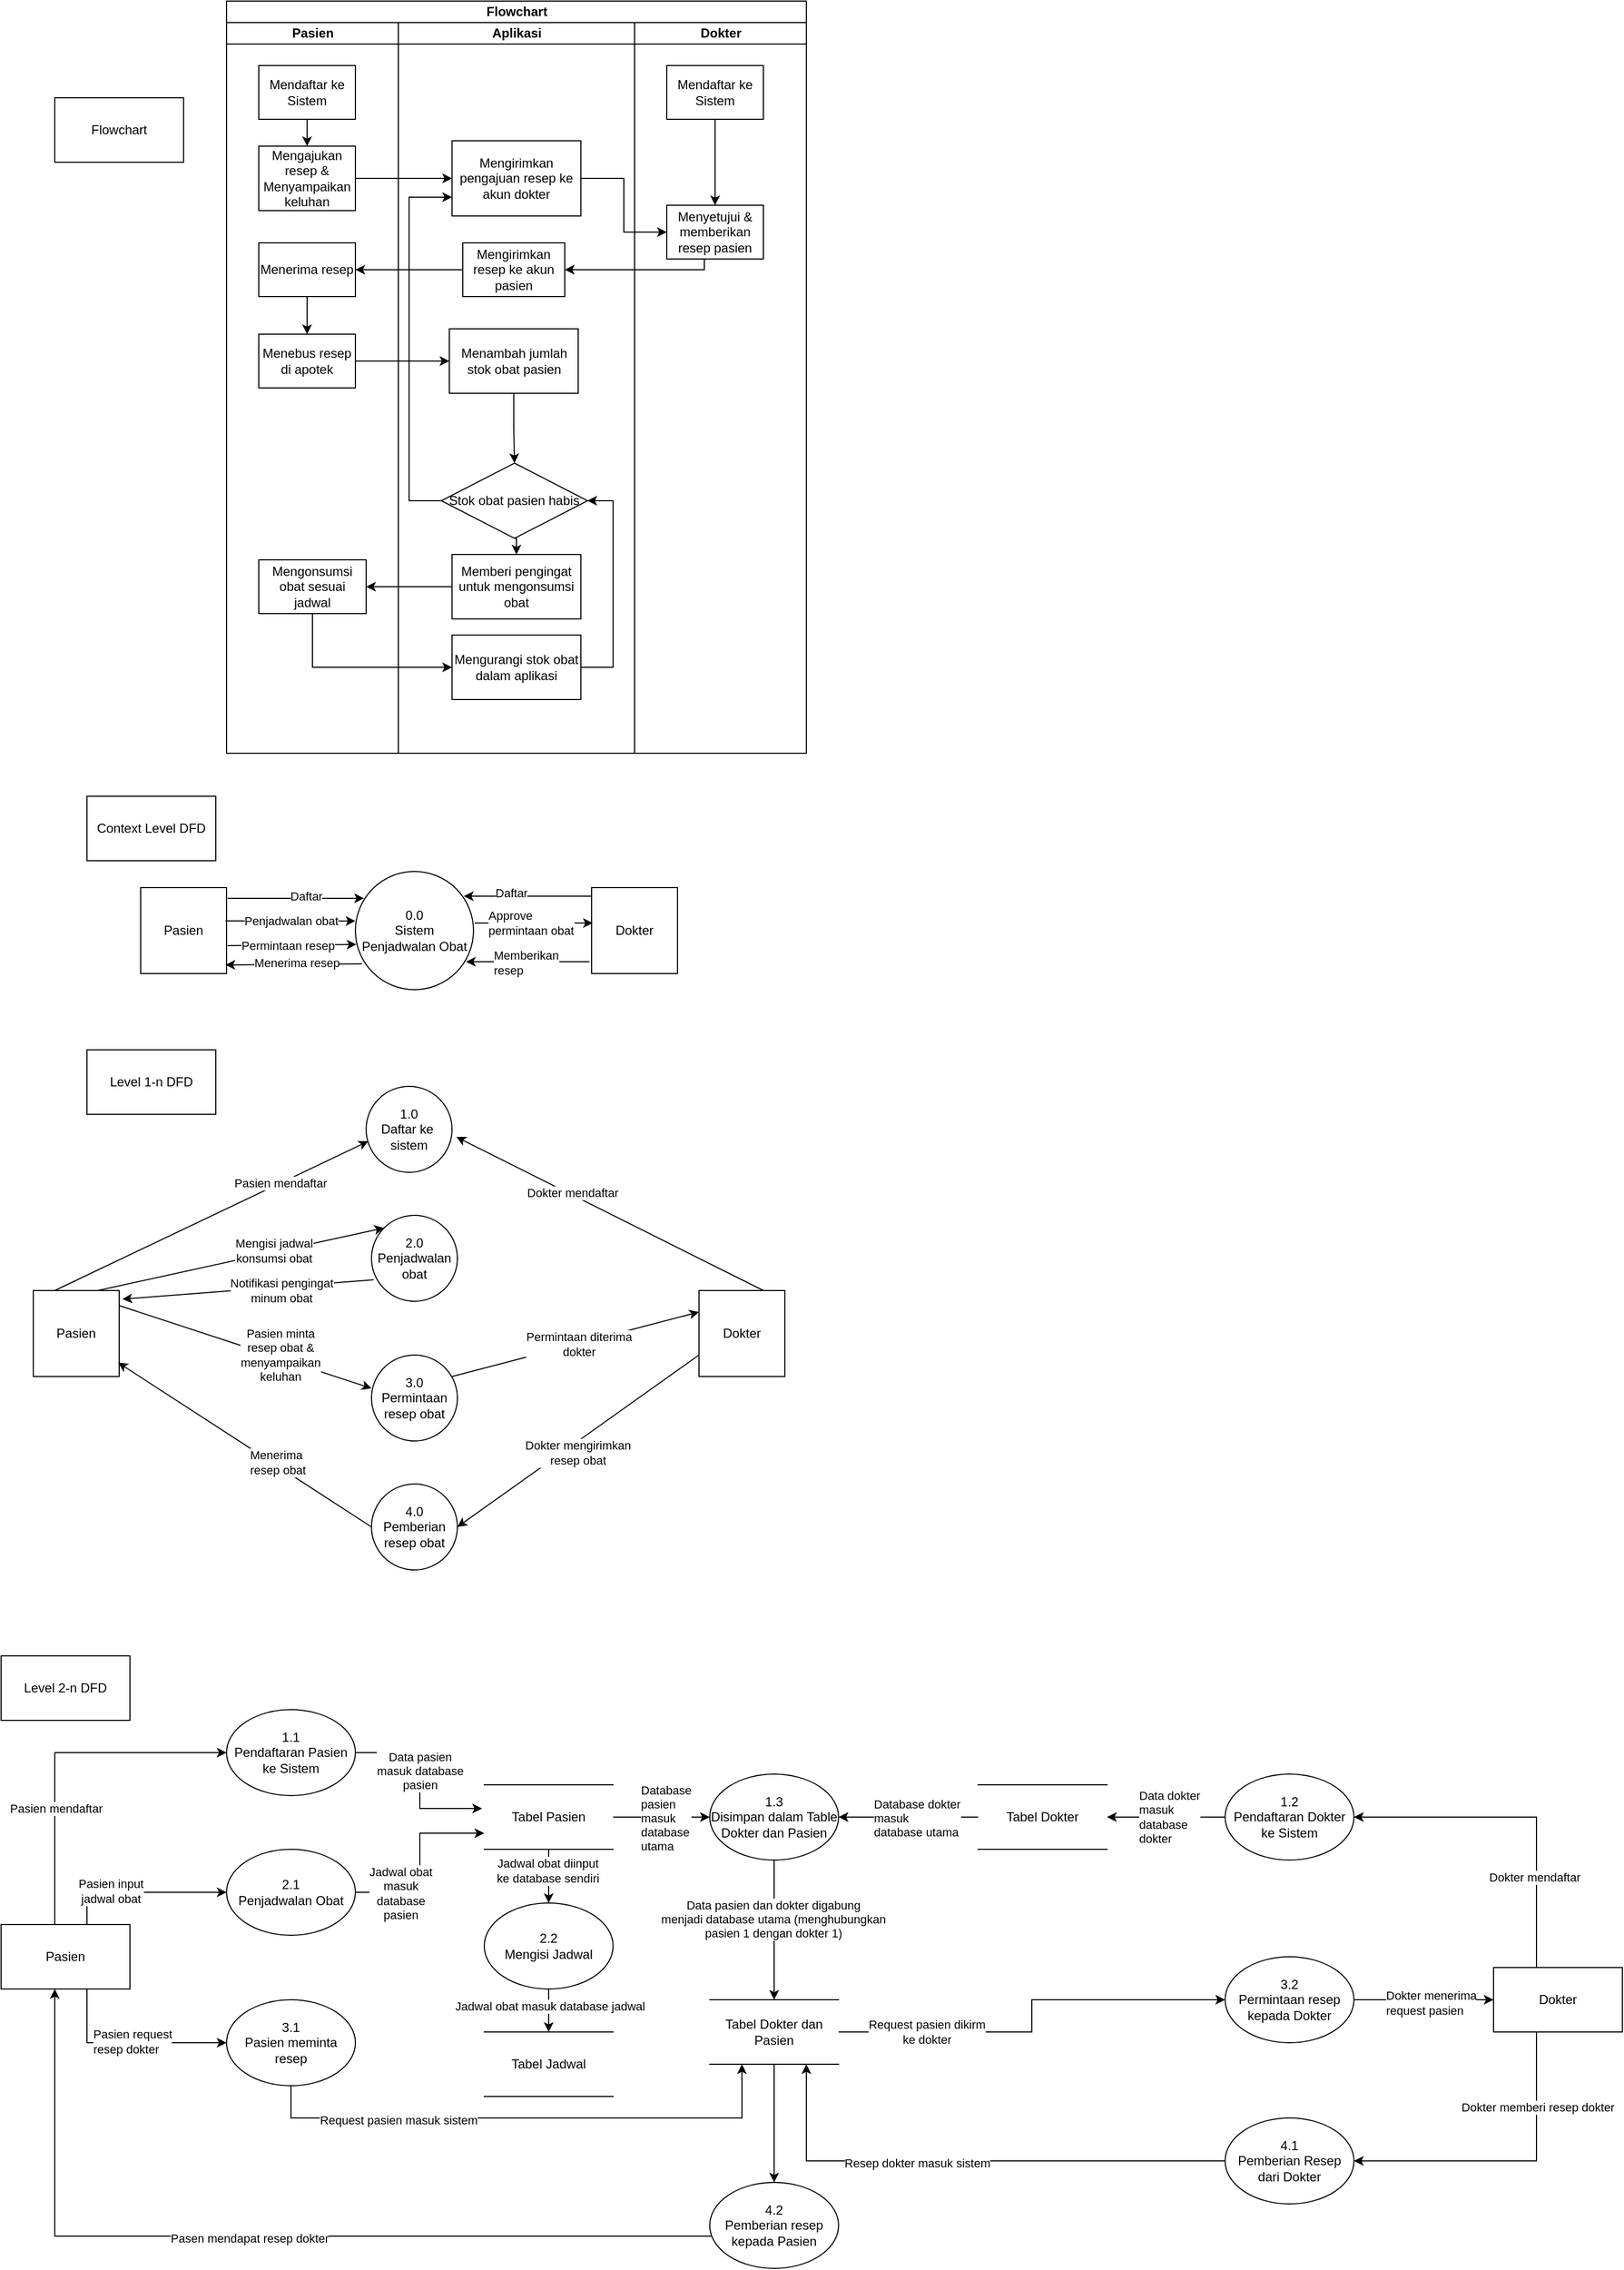 <mxfile version="13.7.9" type="github" pages="3">
  <diagram id="ip2z6bq11kLtcTajnfLq" name="Flowchart">
    <mxGraphModel dx="1123" dy="2980" grid="1" gridSize="10" guides="1" tooltips="1" connect="1" arrows="1" fold="1" page="1" pageScale="1" pageWidth="850" pageHeight="1100" math="0" shadow="0">
      <root>
        <mxCell id="0" />
        <mxCell id="1" parent="0" />
        <mxCell id="MhN1jfQ0MsG5-jLUTwTR-1" value="Context Level DFD" style="rounded=0;whiteSpace=wrap;html=1;" parent="1" vertex="1">
          <mxGeometry x="180" y="-1340" width="120" height="60" as="geometry" />
        </mxCell>
        <mxCell id="w2_nGmZ7DHib1YOEaboY-1" value="0.0&lt;br&gt;Sistem Penjadwalan Obat" style="ellipse;whiteSpace=wrap;html=1;aspect=fixed;" parent="1" vertex="1">
          <mxGeometry x="430" y="-1270" width="110" height="110" as="geometry" />
        </mxCell>
        <mxCell id="w2_nGmZ7DHib1YOEaboY-2" value="Pasien" style="whiteSpace=wrap;html=1;aspect=fixed;" parent="1" vertex="1">
          <mxGeometry x="230" y="-1255" width="80" height="80" as="geometry" />
        </mxCell>
        <mxCell id="w2_nGmZ7DHib1YOEaboY-3" value="Dokter" style="whiteSpace=wrap;html=1;aspect=fixed;" parent="1" vertex="1">
          <mxGeometry x="650" y="-1255" width="80" height="80" as="geometry" />
        </mxCell>
        <mxCell id="w2_nGmZ7DHib1YOEaboY-4" value="" style="endArrow=classic;html=1;exitX=1.013;exitY=0.125;exitDx=0;exitDy=0;exitPerimeter=0;entryX=0.073;entryY=0.227;entryDx=0;entryDy=0;entryPerimeter=0;" parent="1" source="w2_nGmZ7DHib1YOEaboY-2" target="w2_nGmZ7DHib1YOEaboY-1" edge="1">
          <mxGeometry width="50" height="50" relative="1" as="geometry">
            <mxPoint x="450" y="-1110" as="sourcePoint" />
            <mxPoint x="500" y="-1160" as="targetPoint" />
          </mxGeometry>
        </mxCell>
        <mxCell id="w2_nGmZ7DHib1YOEaboY-5" value="Daftar" style="edgeLabel;html=1;align=center;verticalAlign=middle;resizable=0;points=[];" parent="w2_nGmZ7DHib1YOEaboY-4" vertex="1" connectable="0">
          <mxGeometry x="0.138" y="2" relative="1" as="geometry">
            <mxPoint as="offset" />
          </mxGeometry>
        </mxCell>
        <mxCell id="w2_nGmZ7DHib1YOEaboY-6" value="" style="endArrow=classic;html=1;exitX=0;exitY=0.1;exitDx=0;exitDy=0;entryX=0.918;entryY=0.209;entryDx=0;entryDy=0;exitPerimeter=0;entryPerimeter=0;" parent="1" source="w2_nGmZ7DHib1YOEaboY-3" target="w2_nGmZ7DHib1YOEaboY-1" edge="1">
          <mxGeometry width="50" height="50" relative="1" as="geometry">
            <mxPoint x="450" y="-1110" as="sourcePoint" />
            <mxPoint x="500" y="-1160" as="targetPoint" />
          </mxGeometry>
        </mxCell>
        <mxCell id="w2_nGmZ7DHib1YOEaboY-19" value="Daftar" style="edgeLabel;html=1;align=center;verticalAlign=middle;resizable=0;points=[];" parent="w2_nGmZ7DHib1YOEaboY-6" vertex="1" connectable="0">
          <mxGeometry x="0.268" y="-3" relative="1" as="geometry">
            <mxPoint as="offset" />
          </mxGeometry>
        </mxCell>
        <mxCell id="w2_nGmZ7DHib1YOEaboY-8" value="Penjadwalan obat" style="endArrow=classic;html=1;exitX=0.988;exitY=0.388;exitDx=0;exitDy=0;exitPerimeter=0;entryX=0;entryY=0.419;entryDx=0;entryDy=0;entryPerimeter=0;" parent="1" source="w2_nGmZ7DHib1YOEaboY-2" target="w2_nGmZ7DHib1YOEaboY-1" edge="1">
          <mxGeometry width="50" height="50" relative="1" as="geometry">
            <mxPoint x="450" y="-1110" as="sourcePoint" />
            <mxPoint x="500" y="-1160" as="targetPoint" />
          </mxGeometry>
        </mxCell>
        <mxCell id="w2_nGmZ7DHib1YOEaboY-10" value="" style="endArrow=classic;html=1;exitX=1.013;exitY=0.675;exitDx=0;exitDy=0;exitPerimeter=0;entryX=0.009;entryY=0.618;entryDx=0;entryDy=0;entryPerimeter=0;" parent="1" source="w2_nGmZ7DHib1YOEaboY-2" target="w2_nGmZ7DHib1YOEaboY-1" edge="1">
          <mxGeometry width="50" height="50" relative="1" as="geometry">
            <mxPoint x="450" y="-1120" as="sourcePoint" />
            <mxPoint x="500" y="-1170" as="targetPoint" />
          </mxGeometry>
        </mxCell>
        <mxCell id="w2_nGmZ7DHib1YOEaboY-16" value="Permintaan resep" style="edgeLabel;html=1;align=left;verticalAlign=middle;resizable=0;points=[];" parent="w2_nGmZ7DHib1YOEaboY-10" vertex="1" connectable="0">
          <mxGeometry x="-0.817" relative="1" as="geometry">
            <mxPoint as="offset" />
          </mxGeometry>
        </mxCell>
        <mxCell id="w2_nGmZ7DHib1YOEaboY-17" value="" style="endArrow=classic;html=1;exitX=0.055;exitY=0.782;exitDx=0;exitDy=0;exitPerimeter=0;entryX=0.988;entryY=0.9;entryDx=0;entryDy=0;entryPerimeter=0;" parent="1" source="w2_nGmZ7DHib1YOEaboY-1" target="w2_nGmZ7DHib1YOEaboY-2" edge="1">
          <mxGeometry width="50" height="50" relative="1" as="geometry">
            <mxPoint x="450" y="-1120" as="sourcePoint" />
            <mxPoint x="500" y="-1170" as="targetPoint" />
          </mxGeometry>
        </mxCell>
        <mxCell id="w2_nGmZ7DHib1YOEaboY-18" value="Menerima resep" style="edgeLabel;html=1;align=left;verticalAlign=middle;resizable=0;points=[];" parent="w2_nGmZ7DHib1YOEaboY-17" vertex="1" connectable="0">
          <mxGeometry x="0.607" y="-2" relative="1" as="geometry">
            <mxPoint as="offset" />
          </mxGeometry>
        </mxCell>
        <mxCell id="w2_nGmZ7DHib1YOEaboY-20" value="" style="endArrow=classic;html=1;entryX=0.013;entryY=0.413;entryDx=0;entryDy=0;entryPerimeter=0;" parent="1" target="w2_nGmZ7DHib1YOEaboY-3" edge="1">
          <mxGeometry width="50" height="50" relative="1" as="geometry">
            <mxPoint x="541" y="-1222" as="sourcePoint" />
            <mxPoint x="500" y="-1170" as="targetPoint" />
          </mxGeometry>
        </mxCell>
        <mxCell id="w2_nGmZ7DHib1YOEaboY-22" value="Approve&lt;br&gt;permintaan obat" style="edgeLabel;html=1;align=left;verticalAlign=middle;resizable=0;points=[];" parent="w2_nGmZ7DHib1YOEaboY-20" vertex="1" connectable="0">
          <mxGeometry x="-0.796" relative="1" as="geometry">
            <mxPoint as="offset" />
          </mxGeometry>
        </mxCell>
        <mxCell id="w2_nGmZ7DHib1YOEaboY-23" value="" style="endArrow=classic;html=1;exitX=-0.025;exitY=0.863;exitDx=0;exitDy=0;exitPerimeter=0;entryX=0.936;entryY=0.764;entryDx=0;entryDy=0;entryPerimeter=0;" parent="1" source="w2_nGmZ7DHib1YOEaboY-3" target="w2_nGmZ7DHib1YOEaboY-1" edge="1">
          <mxGeometry width="50" height="50" relative="1" as="geometry">
            <mxPoint x="450" y="-1120" as="sourcePoint" />
            <mxPoint x="500" y="-1170" as="targetPoint" />
          </mxGeometry>
        </mxCell>
        <mxCell id="w2_nGmZ7DHib1YOEaboY-25" value="Memberikan&lt;br&gt;resep" style="edgeLabel;html=1;align=left;verticalAlign=middle;resizable=0;points=[];" parent="w2_nGmZ7DHib1YOEaboY-23" vertex="1" connectable="0">
          <mxGeometry x="0.582" y="1" relative="1" as="geometry">
            <mxPoint as="offset" />
          </mxGeometry>
        </mxCell>
        <mxCell id="w2_nGmZ7DHib1YOEaboY-26" value="Level 1-n DFD" style="rounded=0;whiteSpace=wrap;html=1;" parent="1" vertex="1">
          <mxGeometry x="180" y="-1104" width="120" height="60" as="geometry" />
        </mxCell>
        <mxCell id="w2_nGmZ7DHib1YOEaboY-27" value="Pasien" style="whiteSpace=wrap;html=1;aspect=fixed;" parent="1" vertex="1">
          <mxGeometry x="130" y="-880" width="80" height="80" as="geometry" />
        </mxCell>
        <mxCell id="w2_nGmZ7DHib1YOEaboY-28" value="3.0&lt;br&gt;Permintaan&lt;br&gt;resep obat" style="ellipse;whiteSpace=wrap;html=1;aspect=fixed;align=center;" parent="1" vertex="1">
          <mxGeometry x="445" y="-820" width="80" height="80" as="geometry" />
        </mxCell>
        <mxCell id="w2_nGmZ7DHib1YOEaboY-29" value="Dokter" style="whiteSpace=wrap;html=1;aspect=fixed;" parent="1" vertex="1">
          <mxGeometry x="750" y="-880" width="80" height="80" as="geometry" />
        </mxCell>
        <mxCell id="w2_nGmZ7DHib1YOEaboY-30" value="" style="endArrow=classic;html=1;exitX=1;exitY=0.175;exitDx=0;exitDy=0;exitPerimeter=0;entryX=0;entryY=0.388;entryDx=0;entryDy=0;entryPerimeter=0;" parent="1" source="w2_nGmZ7DHib1YOEaboY-27" target="w2_nGmZ7DHib1YOEaboY-28" edge="1">
          <mxGeometry width="50" height="50" relative="1" as="geometry">
            <mxPoint x="450" y="-895" as="sourcePoint" />
            <mxPoint x="500" y="-945" as="targetPoint" />
          </mxGeometry>
        </mxCell>
        <mxCell id="w2_nGmZ7DHib1YOEaboY-31" value="Pasien minta&lt;br&gt;resep obat &amp;amp;&lt;br&gt;menyampaikan&lt;br&gt;keluhan" style="edgeLabel;html=1;align=center;verticalAlign=middle;resizable=0;points=[];" parent="w2_nGmZ7DHib1YOEaboY-30" vertex="1" connectable="0">
          <mxGeometry x="-0.689" y="-1" relative="1" as="geometry">
            <mxPoint x="113.89" y="33.11" as="offset" />
          </mxGeometry>
        </mxCell>
        <mxCell id="w2_nGmZ7DHib1YOEaboY-32" value="" style="endArrow=classic;html=1;exitX=0.938;exitY=0.25;exitDx=0;exitDy=0;exitPerimeter=0;entryX=0;entryY=0.25;entryDx=0;entryDy=0;" parent="1" source="w2_nGmZ7DHib1YOEaboY-28" target="w2_nGmZ7DHib1YOEaboY-29" edge="1">
          <mxGeometry width="50" height="50" relative="1" as="geometry">
            <mxPoint x="450" y="-875" as="sourcePoint" />
            <mxPoint x="500" y="-925" as="targetPoint" />
          </mxGeometry>
        </mxCell>
        <mxCell id="w2_nGmZ7DHib1YOEaboY-33" value="Permintaan diterima&lt;br&gt;dokter" style="edgeLabel;html=1;align=center;verticalAlign=middle;resizable=0;points=[];" parent="w2_nGmZ7DHib1YOEaboY-32" vertex="1" connectable="0">
          <mxGeometry x="-0.527" y="2" relative="1" as="geometry">
            <mxPoint x="63.94" y="-13.97" as="offset" />
          </mxGeometry>
        </mxCell>
        <mxCell id="w2_nGmZ7DHib1YOEaboY-34" value="4.0&lt;br&gt;Pemberian&lt;br&gt;resep obat" style="ellipse;whiteSpace=wrap;html=1;aspect=fixed;align=center;" parent="1" vertex="1">
          <mxGeometry x="445" y="-700" width="80" height="80" as="geometry" />
        </mxCell>
        <mxCell id="w2_nGmZ7DHib1YOEaboY-35" value="" style="endArrow=classic;html=1;exitX=0;exitY=0.75;exitDx=0;exitDy=0;entryX=1;entryY=0.5;entryDx=0;entryDy=0;" parent="1" source="w2_nGmZ7DHib1YOEaboY-29" target="w2_nGmZ7DHib1YOEaboY-34" edge="1">
          <mxGeometry width="50" height="50" relative="1" as="geometry">
            <mxPoint x="450" y="-775" as="sourcePoint" />
            <mxPoint x="500" y="-825" as="targetPoint" />
          </mxGeometry>
        </mxCell>
        <mxCell id="w2_nGmZ7DHib1YOEaboY-36" value="Dokter mengirimkan&lt;br&gt;resep obat" style="edgeLabel;html=1;align=center;verticalAlign=middle;resizable=0;points=[];" parent="w2_nGmZ7DHib1YOEaboY-35" vertex="1" connectable="0">
          <mxGeometry x="0.487" y="2" relative="1" as="geometry">
            <mxPoint x="53.41" y="-30.43" as="offset" />
          </mxGeometry>
        </mxCell>
        <mxCell id="w2_nGmZ7DHib1YOEaboY-37" value="" style="endArrow=classic;html=1;exitX=0;exitY=0.5;exitDx=0;exitDy=0;entryX=0.988;entryY=0.838;entryDx=0;entryDy=0;entryPerimeter=0;" parent="1" source="w2_nGmZ7DHib1YOEaboY-34" target="w2_nGmZ7DHib1YOEaboY-27" edge="1">
          <mxGeometry width="50" height="50" relative="1" as="geometry">
            <mxPoint x="450" y="-775" as="sourcePoint" />
            <mxPoint x="500" y="-825" as="targetPoint" />
          </mxGeometry>
        </mxCell>
        <mxCell id="w2_nGmZ7DHib1YOEaboY-38" value="Menerima&amp;nbsp;&lt;br&gt;resep obat" style="edgeLabel;html=1;align=left;verticalAlign=middle;resizable=0;points=[];" parent="w2_nGmZ7DHib1YOEaboY-37" vertex="1" connectable="0">
          <mxGeometry x="0.533" y="1" relative="1" as="geometry">
            <mxPoint x="66.65" y="56.56" as="offset" />
          </mxGeometry>
        </mxCell>
        <mxCell id="w2_nGmZ7DHib1YOEaboY-39" value="1.0&lt;br&gt;Daftar ke&amp;nbsp;&lt;br&gt;sistem" style="ellipse;whiteSpace=wrap;html=1;aspect=fixed;align=center;" parent="1" vertex="1">
          <mxGeometry x="440" y="-1070" width="80" height="80" as="geometry" />
        </mxCell>
        <mxCell id="w2_nGmZ7DHib1YOEaboY-40" value="" style="endArrow=classic;html=1;exitX=0.25;exitY=0;exitDx=0;exitDy=0;entryX=0.025;entryY=0.638;entryDx=0;entryDy=0;entryPerimeter=0;" parent="1" source="w2_nGmZ7DHib1YOEaboY-27" target="w2_nGmZ7DHib1YOEaboY-39" edge="1">
          <mxGeometry width="50" height="50" relative="1" as="geometry">
            <mxPoint x="450" y="-810" as="sourcePoint" />
            <mxPoint x="500" y="-860" as="targetPoint" />
          </mxGeometry>
        </mxCell>
        <mxCell id="w2_nGmZ7DHib1YOEaboY-42" value="Pasien mendaftar" style="edgeLabel;html=1;align=center;verticalAlign=middle;resizable=0;points=[];" parent="w2_nGmZ7DHib1YOEaboY-40" vertex="1" connectable="0">
          <mxGeometry x="0.23" y="2" relative="1" as="geometry">
            <mxPoint x="31.02" y="-12.61" as="offset" />
          </mxGeometry>
        </mxCell>
        <mxCell id="w2_nGmZ7DHib1YOEaboY-41" value="" style="endArrow=classic;html=1;exitX=0.75;exitY=0;exitDx=0;exitDy=0;entryX=1.05;entryY=0.588;entryDx=0;entryDy=0;entryPerimeter=0;" parent="1" source="w2_nGmZ7DHib1YOEaboY-29" target="w2_nGmZ7DHib1YOEaboY-39" edge="1">
          <mxGeometry width="50" height="50" relative="1" as="geometry">
            <mxPoint x="450" y="-820" as="sourcePoint" />
            <mxPoint x="500" y="-870" as="targetPoint" />
          </mxGeometry>
        </mxCell>
        <mxCell id="w2_nGmZ7DHib1YOEaboY-43" value="Dokter mendaftar" style="edgeLabel;html=1;align=center;verticalAlign=middle;resizable=0;points=[];" parent="w2_nGmZ7DHib1YOEaboY-41" vertex="1" connectable="0">
          <mxGeometry x="0.254" y="-2" relative="1" as="geometry">
            <mxPoint as="offset" />
          </mxGeometry>
        </mxCell>
        <mxCell id="w2_nGmZ7DHib1YOEaboY-44" value="2.0&lt;br&gt;Penjadwalan&lt;br&gt;obat" style="ellipse;whiteSpace=wrap;html=1;aspect=fixed;align=center;" parent="1" vertex="1">
          <mxGeometry x="445" y="-950" width="80" height="80" as="geometry" />
        </mxCell>
        <mxCell id="w2_nGmZ7DHib1YOEaboY-45" value="" style="endArrow=classic;html=1;exitX=0.75;exitY=0;exitDx=0;exitDy=0;entryX=0;entryY=0;entryDx=0;entryDy=0;" parent="1" source="w2_nGmZ7DHib1YOEaboY-27" target="w2_nGmZ7DHib1YOEaboY-44" edge="1">
          <mxGeometry width="50" height="50" relative="1" as="geometry">
            <mxPoint x="450" y="-820" as="sourcePoint" />
            <mxPoint x="500" y="-870" as="targetPoint" />
          </mxGeometry>
        </mxCell>
        <mxCell id="w2_nGmZ7DHib1YOEaboY-48" value="Mengisi jadwal&lt;br&gt;konsumsi obat" style="edgeLabel;html=1;align=center;verticalAlign=middle;resizable=0;points=[];" parent="w2_nGmZ7DHib1YOEaboY-45" vertex="1" connectable="0">
          <mxGeometry x="0.232" y="1" relative="1" as="geometry">
            <mxPoint as="offset" />
          </mxGeometry>
        </mxCell>
        <mxCell id="w2_nGmZ7DHib1YOEaboY-47" value="" style="endArrow=classic;html=1;exitX=0.025;exitY=0.75;exitDx=0;exitDy=0;exitPerimeter=0;entryX=1.038;entryY=0.1;entryDx=0;entryDy=0;entryPerimeter=0;" parent="1" source="w2_nGmZ7DHib1YOEaboY-44" target="w2_nGmZ7DHib1YOEaboY-27" edge="1">
          <mxGeometry width="50" height="50" relative="1" as="geometry">
            <mxPoint x="450" y="-830" as="sourcePoint" />
            <mxPoint x="500" y="-880" as="targetPoint" />
          </mxGeometry>
        </mxCell>
        <mxCell id="w2_nGmZ7DHib1YOEaboY-49" value="Notifikasi pengingat&lt;br&gt;minum obat" style="edgeLabel;html=1;align=center;verticalAlign=middle;resizable=0;points=[];" parent="w2_nGmZ7DHib1YOEaboY-47" vertex="1" connectable="0">
          <mxGeometry x="0.155" y="1" relative="1" as="geometry">
            <mxPoint x="48.36" y="-1.42" as="offset" />
          </mxGeometry>
        </mxCell>
        <mxCell id="7QNK8vU50Cwunx8KSijA-1" value="Flowchart" style="rounded=0;whiteSpace=wrap;html=1;" parent="1" vertex="1">
          <mxGeometry x="150" y="-1990" width="120" height="60" as="geometry" />
        </mxCell>
        <mxCell id="NxU2S_tcDS1lnE2Wx7le-25" value="" style="edgeStyle=orthogonalEdgeStyle;rounded=0;orthogonalLoop=1;jettySize=auto;html=1;" parent="1" source="NxU2S_tcDS1lnE2Wx7le-23" target="NxU2S_tcDS1lnE2Wx7le-24" edge="1">
          <mxGeometry relative="1" as="geometry">
            <Array as="points">
              <mxPoint x="150" y="-450" />
            </Array>
          </mxGeometry>
        </mxCell>
        <mxCell id="A6Fd0Jxv8aX6bhhjm3DW-1" value="Pasien mendaftar" style="edgeLabel;html=1;align=center;verticalAlign=middle;resizable=0;points=[];" vertex="1" connectable="0" parent="NxU2S_tcDS1lnE2Wx7le-25">
          <mxGeometry x="-0.325" y="-1" relative="1" as="geometry">
            <mxPoint as="offset" />
          </mxGeometry>
        </mxCell>
        <mxCell id="NxU2S_tcDS1lnE2Wx7le-31" value="" style="edgeStyle=orthogonalEdgeStyle;rounded=0;orthogonalLoop=1;jettySize=auto;html=1;" parent="1" source="NxU2S_tcDS1lnE2Wx7le-23" target="NxU2S_tcDS1lnE2Wx7le-30" edge="1">
          <mxGeometry relative="1" as="geometry">
            <Array as="points">
              <mxPoint x="180" y="-320" />
            </Array>
          </mxGeometry>
        </mxCell>
        <mxCell id="A6Fd0Jxv8aX6bhhjm3DW-3" value="Pasien input&lt;br&gt;jadwal obat" style="edgeLabel;html=1;align=center;verticalAlign=middle;resizable=0;points=[];" vertex="1" connectable="0" parent="NxU2S_tcDS1lnE2Wx7le-31">
          <mxGeometry x="-0.625" y="-22" relative="1" as="geometry">
            <mxPoint x="22" y="-23" as="offset" />
          </mxGeometry>
        </mxCell>
        <mxCell id="NxU2S_tcDS1lnE2Wx7le-58" value="" style="edgeStyle=orthogonalEdgeStyle;rounded=0;orthogonalLoop=1;jettySize=auto;html=1;" parent="1" source="NxU2S_tcDS1lnE2Wx7le-23" target="NxU2S_tcDS1lnE2Wx7le-57" edge="1">
          <mxGeometry relative="1" as="geometry">
            <Array as="points">
              <mxPoint x="180" y="-180" />
            </Array>
          </mxGeometry>
        </mxCell>
        <mxCell id="A6Fd0Jxv8aX6bhhjm3DW-5" value="Pasien request&lt;br&gt;resep dokter" style="edgeLabel;html=1;align=left;verticalAlign=middle;resizable=0;points=[];" vertex="1" connectable="0" parent="NxU2S_tcDS1lnE2Wx7le-58">
          <mxGeometry x="-0.456" y="4" relative="1" as="geometry">
            <mxPoint as="offset" />
          </mxGeometry>
        </mxCell>
        <mxCell id="NxU2S_tcDS1lnE2Wx7le-23" value="Pasien" style="whiteSpace=wrap;html=1;" parent="1" vertex="1">
          <mxGeometry x="100" y="-290" width="120" height="60" as="geometry" />
        </mxCell>
        <mxCell id="NxU2S_tcDS1lnE2Wx7le-29" value="" style="edgeStyle=orthogonalEdgeStyle;rounded=0;orthogonalLoop=1;jettySize=auto;html=1;entryX=-0.017;entryY=0.367;entryDx=0;entryDy=0;entryPerimeter=0;" parent="1" source="NxU2S_tcDS1lnE2Wx7le-24" target="NxU2S_tcDS1lnE2Wx7le-28" edge="1">
          <mxGeometry relative="1" as="geometry">
            <mxPoint x="490" y="-390" as="targetPoint" />
          </mxGeometry>
        </mxCell>
        <mxCell id="A6Fd0Jxv8aX6bhhjm3DW-2" value="Data pasien&lt;br&gt;masuk database&lt;br&gt;pasien" style="edgeLabel;html=1;align=center;verticalAlign=middle;resizable=0;points=[];" vertex="1" connectable="0" parent="NxU2S_tcDS1lnE2Wx7le-29">
          <mxGeometry x="-0.294" y="-17" relative="1" as="geometry">
            <mxPoint x="17" y="17" as="offset" />
          </mxGeometry>
        </mxCell>
        <mxCell id="NxU2S_tcDS1lnE2Wx7le-24" value="1.1&lt;br&gt;Pendaftaran Pasien ke Sistem" style="ellipse;whiteSpace=wrap;html=1;" parent="1" vertex="1">
          <mxGeometry x="310" y="-490" width="120" height="80" as="geometry" />
        </mxCell>
        <mxCell id="NxU2S_tcDS1lnE2Wx7le-35" value="" style="edgeStyle=orthogonalEdgeStyle;rounded=0;orthogonalLoop=1;jettySize=auto;html=1;" parent="1" source="NxU2S_tcDS1lnE2Wx7le-28" target="NxU2S_tcDS1lnE2Wx7le-34" edge="1">
          <mxGeometry relative="1" as="geometry">
            <Array as="points">
              <mxPoint x="610" y="-340" />
              <mxPoint x="610" y="-340" />
            </Array>
          </mxGeometry>
        </mxCell>
        <mxCell id="A6Fd0Jxv8aX6bhhjm3DW-15" value="Jadwal obat diinput &lt;br&gt;ke database sendiri" style="edgeLabel;html=1;align=center;verticalAlign=middle;resizable=0;points=[];" vertex="1" connectable="0" parent="NxU2S_tcDS1lnE2Wx7le-35">
          <mxGeometry y="-5" relative="1" as="geometry">
            <mxPoint x="4" y="-5" as="offset" />
          </mxGeometry>
        </mxCell>
        <mxCell id="NxU2S_tcDS1lnE2Wx7le-73" value="" style="edgeStyle=orthogonalEdgeStyle;rounded=0;orthogonalLoop=1;jettySize=auto;html=1;" parent="1" source="NxU2S_tcDS1lnE2Wx7le-28" target="NxU2S_tcDS1lnE2Wx7le-72" edge="1">
          <mxGeometry relative="1" as="geometry" />
        </mxCell>
        <mxCell id="A6Fd0Jxv8aX6bhhjm3DW-23" value="Database&lt;br&gt;pasien&lt;br&gt;masuk&lt;br&gt;database&lt;br&gt;utama" style="edgeLabel;html=1;align=left;verticalAlign=middle;resizable=0;points=[];" vertex="1" connectable="0" parent="NxU2S_tcDS1lnE2Wx7le-73">
          <mxGeometry x="-0.467" y="-1" relative="1" as="geometry">
            <mxPoint as="offset" />
          </mxGeometry>
        </mxCell>
        <mxCell id="NxU2S_tcDS1lnE2Wx7le-28" value="Tabel Pasien" style="shape=partialRectangle;whiteSpace=wrap;html=1;left=0;right=0;fillColor=none;" parent="1" vertex="1">
          <mxGeometry x="550" y="-420" width="120" height="60" as="geometry" />
        </mxCell>
        <mxCell id="NxU2S_tcDS1lnE2Wx7le-33" value="" style="edgeStyle=orthogonalEdgeStyle;rounded=0;orthogonalLoop=1;jettySize=auto;html=1;entryX=0;entryY=0.75;entryDx=0;entryDy=0;" parent="1" source="NxU2S_tcDS1lnE2Wx7le-30" target="NxU2S_tcDS1lnE2Wx7le-28" edge="1">
          <mxGeometry relative="1" as="geometry">
            <mxPoint x="540" y="-320" as="targetPoint" />
          </mxGeometry>
        </mxCell>
        <mxCell id="A6Fd0Jxv8aX6bhhjm3DW-4" value="Jadwal obat&lt;br&gt;masuk&lt;br&gt;database&lt;br&gt;pasien" style="edgeLabel;html=1;align=center;verticalAlign=middle;resizable=0;points=[];" vertex="1" connectable="0" parent="NxU2S_tcDS1lnE2Wx7le-33">
          <mxGeometry x="-0.52" y="-1" relative="1" as="geometry">
            <mxPoint as="offset" />
          </mxGeometry>
        </mxCell>
        <mxCell id="NxU2S_tcDS1lnE2Wx7le-30" value="2.1&lt;br&gt;Penjadwalan Obat" style="ellipse;whiteSpace=wrap;html=1;" parent="1" vertex="1">
          <mxGeometry x="310" y="-360" width="120" height="80" as="geometry" />
        </mxCell>
        <mxCell id="NxU2S_tcDS1lnE2Wx7le-37" value="" style="edgeStyle=orthogonalEdgeStyle;rounded=0;orthogonalLoop=1;jettySize=auto;html=1;" parent="1" source="NxU2S_tcDS1lnE2Wx7le-34" target="NxU2S_tcDS1lnE2Wx7le-36" edge="1">
          <mxGeometry relative="1" as="geometry" />
        </mxCell>
        <mxCell id="A6Fd0Jxv8aX6bhhjm3DW-17" value="&lt;span style=&quot;color: rgba(0 , 0 , 0 , 0) ; font-family: monospace ; font-size: 0px ; background-color: rgb(248 , 249 , 250)&quot;&gt;JJ&lt;/span&gt;" style="edgeLabel;html=1;align=center;verticalAlign=middle;resizable=0;points=[];" vertex="1" connectable="0" parent="NxU2S_tcDS1lnE2Wx7le-37">
          <mxGeometry x="-0.3" y="1" relative="1" as="geometry">
            <mxPoint as="offset" />
          </mxGeometry>
        </mxCell>
        <mxCell id="A6Fd0Jxv8aX6bhhjm3DW-18" value="Jadwal obat masuk database jadwal" style="edgeLabel;html=1;align=center;verticalAlign=middle;resizable=0;points=[];" vertex="1" connectable="0" parent="NxU2S_tcDS1lnE2Wx7le-37">
          <mxGeometry x="-0.2" y="1" relative="1" as="geometry">
            <mxPoint as="offset" />
          </mxGeometry>
        </mxCell>
        <mxCell id="NxU2S_tcDS1lnE2Wx7le-34" value="2.2&lt;br&gt;Mengisi Jadwal" style="ellipse;whiteSpace=wrap;html=1;fillColor=none;" parent="1" vertex="1">
          <mxGeometry x="550" y="-310" width="120" height="80" as="geometry" />
        </mxCell>
        <mxCell id="NxU2S_tcDS1lnE2Wx7le-36" value="Tabel Jadwal" style="shape=partialRectangle;whiteSpace=wrap;html=1;left=0;right=0;fillColor=none;" parent="1" vertex="1">
          <mxGeometry x="550" y="-190" width="120" height="60" as="geometry" />
        </mxCell>
        <mxCell id="NxU2S_tcDS1lnE2Wx7le-41" value="" style="edgeStyle=orthogonalEdgeStyle;rounded=0;orthogonalLoop=1;jettySize=auto;html=1;" parent="1" source="NxU2S_tcDS1lnE2Wx7le-38" edge="1">
          <mxGeometry relative="1" as="geometry">
            <mxPoint x="150" y="-230" as="targetPoint" />
            <Array as="points">
              <mxPoint x="150" />
              <mxPoint x="150" y="-230" />
            </Array>
          </mxGeometry>
        </mxCell>
        <mxCell id="A6Fd0Jxv8aX6bhhjm3DW-7" value="Pasen mendapat resep dokter" style="edgeLabel;html=1;align=left;verticalAlign=middle;resizable=0;points=[];" vertex="1" connectable="0" parent="NxU2S_tcDS1lnE2Wx7le-41">
          <mxGeometry x="0.202" y="2" relative="1" as="geometry">
            <mxPoint as="offset" />
          </mxGeometry>
        </mxCell>
        <mxCell id="NxU2S_tcDS1lnE2Wx7le-38" value="4.2&lt;br&gt;Pemberian resep kepada Pasien" style="ellipse;whiteSpace=wrap;html=1;" parent="1" vertex="1">
          <mxGeometry x="760" y="-50" width="120" height="80" as="geometry" />
        </mxCell>
        <mxCell id="NxU2S_tcDS1lnE2Wx7le-47" value="" style="edgeStyle=orthogonalEdgeStyle;rounded=0;orthogonalLoop=1;jettySize=auto;html=1;" parent="1" source="NxU2S_tcDS1lnE2Wx7le-44" target="NxU2S_tcDS1lnE2Wx7le-46" edge="1">
          <mxGeometry relative="1" as="geometry">
            <Array as="points">
              <mxPoint x="1530" y="-390" />
            </Array>
          </mxGeometry>
        </mxCell>
        <mxCell id="A6Fd0Jxv8aX6bhhjm3DW-8" value="Dokter mendaftar" style="edgeLabel;html=1;align=center;verticalAlign=middle;resizable=0;points=[];" vertex="1" connectable="0" parent="NxU2S_tcDS1lnE2Wx7le-47">
          <mxGeometry x="-0.458" y="2" relative="1" as="geometry">
            <mxPoint as="offset" />
          </mxGeometry>
        </mxCell>
        <mxCell id="NxU2S_tcDS1lnE2Wx7le-68" value="" style="edgeStyle=orthogonalEdgeStyle;rounded=0;orthogonalLoop=1;jettySize=auto;html=1;" parent="1" source="NxU2S_tcDS1lnE2Wx7le-44" target="NxU2S_tcDS1lnE2Wx7le-67" edge="1">
          <mxGeometry relative="1" as="geometry">
            <Array as="points">
              <mxPoint x="1530" y="-70" />
            </Array>
          </mxGeometry>
        </mxCell>
        <mxCell id="A6Fd0Jxv8aX6bhhjm3DW-10" value="Dokter memberi resep dokter" style="edgeLabel;html=1;align=center;verticalAlign=middle;resizable=0;points=[];" vertex="1" connectable="0" parent="NxU2S_tcDS1lnE2Wx7le-68">
          <mxGeometry x="-0.517" y="1" relative="1" as="geometry">
            <mxPoint as="offset" />
          </mxGeometry>
        </mxCell>
        <mxCell id="NxU2S_tcDS1lnE2Wx7le-44" value="Dokter" style="whiteSpace=wrap;html=1;fillColor=none;" parent="1" vertex="1">
          <mxGeometry x="1490" y="-250" width="120" height="60" as="geometry" />
        </mxCell>
        <mxCell id="NxU2S_tcDS1lnE2Wx7le-46" value="1.2&lt;br&gt;Pendaftaran Dokter ke Sistem" style="ellipse;whiteSpace=wrap;html=1;fillColor=none;" parent="1" vertex="1">
          <mxGeometry x="1240" y="-430" width="120" height="80" as="geometry" />
        </mxCell>
        <mxCell id="NxU2S_tcDS1lnE2Wx7le-83" value="" style="edgeStyle=orthogonalEdgeStyle;rounded=0;orthogonalLoop=1;jettySize=auto;html=1;entryX=0.5;entryY=0;entryDx=0;entryDy=0;" parent="1" source="NxU2S_tcDS1lnE2Wx7le-48" target="NxU2S_tcDS1lnE2Wx7le-38" edge="1">
          <mxGeometry relative="1" as="geometry">
            <mxPoint x="820" y="-100" as="targetPoint" />
          </mxGeometry>
        </mxCell>
        <mxCell id="NxU2S_tcDS1lnE2Wx7le-85" value="" style="edgeStyle=orthogonalEdgeStyle;rounded=0;orthogonalLoop=1;jettySize=auto;html=1;" parent="1" source="NxU2S_tcDS1lnE2Wx7le-48" target="NxU2S_tcDS1lnE2Wx7le-84" edge="1">
          <mxGeometry relative="1" as="geometry">
            <Array as="points">
              <mxPoint x="1060" y="-190" />
              <mxPoint x="1060" y="-220" />
            </Array>
          </mxGeometry>
        </mxCell>
        <mxCell id="A6Fd0Jxv8aX6bhhjm3DW-12" value="Request pasien dikirm&lt;br&gt;ke dokter" style="edgeLabel;html=1;align=center;verticalAlign=middle;resizable=0;points=[];" vertex="1" connectable="0" parent="NxU2S_tcDS1lnE2Wx7le-85">
          <mxGeometry x="-0.58" relative="1" as="geometry">
            <mxPoint as="offset" />
          </mxGeometry>
        </mxCell>
        <mxCell id="NxU2S_tcDS1lnE2Wx7le-48" value="Tabel Dokter dan Pasien" style="shape=partialRectangle;whiteSpace=wrap;html=1;left=0;right=0;fillColor=none;" parent="1" vertex="1">
          <mxGeometry x="760" y="-220" width="120" height="60" as="geometry" />
        </mxCell>
        <mxCell id="NxU2S_tcDS1lnE2Wx7le-78" value="" style="edgeStyle=orthogonalEdgeStyle;rounded=0;orthogonalLoop=1;jettySize=auto;html=1;" parent="1" source="NxU2S_tcDS1lnE2Wx7le-53" target="NxU2S_tcDS1lnE2Wx7le-72" edge="1">
          <mxGeometry relative="1" as="geometry" />
        </mxCell>
        <mxCell id="A6Fd0Jxv8aX6bhhjm3DW-20" value="Database dokter &lt;br&gt;masuk &lt;br&gt;database utama" style="edgeLabel;html=1;align=left;verticalAlign=middle;resizable=0;points=[];" vertex="1" connectable="0" parent="NxU2S_tcDS1lnE2Wx7le-78">
          <mxGeometry x="0.523" y="1" relative="1" as="geometry">
            <mxPoint as="offset" />
          </mxGeometry>
        </mxCell>
        <mxCell id="NxU2S_tcDS1lnE2Wx7le-53" value="Tabel Dokter" style="shape=partialRectangle;whiteSpace=wrap;html=1;left=0;right=0;fillColor=none;" parent="1" vertex="1">
          <mxGeometry x="1010" y="-420" width="120" height="60" as="geometry" />
        </mxCell>
        <mxCell id="NxU2S_tcDS1lnE2Wx7le-81" value="" style="edgeStyle=orthogonalEdgeStyle;rounded=0;orthogonalLoop=1;jettySize=auto;html=1;" parent="1" source="NxU2S_tcDS1lnE2Wx7le-57" target="NxU2S_tcDS1lnE2Wx7le-48" edge="1">
          <mxGeometry relative="1" as="geometry">
            <Array as="points">
              <mxPoint x="370" y="-110" />
              <mxPoint x="790" y="-110" />
            </Array>
          </mxGeometry>
        </mxCell>
        <mxCell id="A6Fd0Jxv8aX6bhhjm3DW-6" value="Request pasien masuk sistem" style="edgeLabel;html=1;align=center;verticalAlign=middle;resizable=0;points=[];" vertex="1" connectable="0" parent="NxU2S_tcDS1lnE2Wx7le-81">
          <mxGeometry x="-0.48" y="-2" relative="1" as="geometry">
            <mxPoint as="offset" />
          </mxGeometry>
        </mxCell>
        <mxCell id="NxU2S_tcDS1lnE2Wx7le-57" value="3.1&lt;br&gt;Pasien meminta resep" style="ellipse;whiteSpace=wrap;html=1;" parent="1" vertex="1">
          <mxGeometry x="310" y="-220" width="120" height="80" as="geometry" />
        </mxCell>
        <mxCell id="NxU2S_tcDS1lnE2Wx7le-79" value="" style="edgeStyle=orthogonalEdgeStyle;rounded=0;orthogonalLoop=1;jettySize=auto;html=1;" parent="1" source="NxU2S_tcDS1lnE2Wx7le-67" target="NxU2S_tcDS1lnE2Wx7le-48" edge="1">
          <mxGeometry relative="1" as="geometry">
            <Array as="points">
              <mxPoint x="850" y="-70" />
            </Array>
          </mxGeometry>
        </mxCell>
        <mxCell id="A6Fd0Jxv8aX6bhhjm3DW-11" value="Resep dokter masuk sistem" style="edgeLabel;html=1;align=center;verticalAlign=middle;resizable=0;points=[];" vertex="1" connectable="0" parent="NxU2S_tcDS1lnE2Wx7le-79">
          <mxGeometry x="0.196" y="2" relative="1" as="geometry">
            <mxPoint as="offset" />
          </mxGeometry>
        </mxCell>
        <mxCell id="NxU2S_tcDS1lnE2Wx7le-67" value="4.1&lt;br&gt;Pemberian Resep dari Dokter" style="ellipse;whiteSpace=wrap;html=1;fillColor=none;" parent="1" vertex="1">
          <mxGeometry x="1240" y="-110" width="120" height="80" as="geometry" />
        </mxCell>
        <mxCell id="NxU2S_tcDS1lnE2Wx7le-74" value="" style="edgeStyle=orthogonalEdgeStyle;rounded=0;orthogonalLoop=1;jettySize=auto;html=1;entryX=0.5;entryY=0;entryDx=0;entryDy=0;" parent="1" source="NxU2S_tcDS1lnE2Wx7le-72" target="NxU2S_tcDS1lnE2Wx7le-48" edge="1">
          <mxGeometry relative="1" as="geometry">
            <mxPoint x="820" y="-150" as="targetPoint" />
          </mxGeometry>
        </mxCell>
        <mxCell id="A6Fd0Jxv8aX6bhhjm3DW-19" value="Data pasien dan dokter digabung&lt;br&gt;menjadi database utama (menghubungkan&lt;br&gt;pasien 1 dengan dokter 1)" style="edgeLabel;html=1;align=center;verticalAlign=middle;resizable=0;points=[];" vertex="1" connectable="0" parent="NxU2S_tcDS1lnE2Wx7le-74">
          <mxGeometry x="-0.154" y="-1" relative="1" as="geometry">
            <mxPoint as="offset" />
          </mxGeometry>
        </mxCell>
        <mxCell id="NxU2S_tcDS1lnE2Wx7le-72" value="1.3&lt;br&gt;Disimpan dalam Table Dokter dan Pasien" style="ellipse;whiteSpace=wrap;html=1;fillColor=none;" parent="1" vertex="1">
          <mxGeometry x="760" y="-430" width="120" height="80" as="geometry" />
        </mxCell>
        <mxCell id="NxU2S_tcDS1lnE2Wx7le-88" value="" style="edgeStyle=orthogonalEdgeStyle;rounded=0;orthogonalLoop=1;jettySize=auto;html=1;" parent="1" source="NxU2S_tcDS1lnE2Wx7le-84" target="NxU2S_tcDS1lnE2Wx7le-44" edge="1">
          <mxGeometry relative="1" as="geometry" />
        </mxCell>
        <mxCell id="A6Fd0Jxv8aX6bhhjm3DW-13" value="&lt;div&gt;Dokter menerima&lt;/div&gt;&lt;div&gt;request pasien&lt;/div&gt;" style="edgeLabel;html=1;align=left;verticalAlign=middle;resizable=0;points=[];" vertex="1" connectable="0" parent="NxU2S_tcDS1lnE2Wx7le-88">
          <mxGeometry x="-0.569" y="-3" relative="1" as="geometry">
            <mxPoint as="offset" />
          </mxGeometry>
        </mxCell>
        <mxCell id="NxU2S_tcDS1lnE2Wx7le-84" value="3.2&lt;br&gt;Permintaan resep kepada Dokter" style="ellipse;whiteSpace=wrap;html=1;fillColor=none;" parent="1" vertex="1">
          <mxGeometry x="1240" y="-260" width="120" height="80" as="geometry" />
        </mxCell>
        <mxCell id="KhloErafn9uWpo-9LLrP-1" value="Flowchart" style="swimlane;html=1;childLayout=stackLayout;resizeParent=1;resizeParentMax=0;startSize=20;" parent="1" vertex="1">
          <mxGeometry x="310" y="-2080" width="540" height="700" as="geometry">
            <mxRectangle x="240" y="-1120" width="90" height="20" as="alternateBounds" />
          </mxGeometry>
        </mxCell>
        <mxCell id="KhloErafn9uWpo-9LLrP-2" value="Pasien" style="swimlane;html=1;startSize=20;" parent="KhloErafn9uWpo-9LLrP-1" vertex="1">
          <mxGeometry y="20" width="160" height="680" as="geometry">
            <mxRectangle y="20" width="30" height="590" as="alternateBounds" />
          </mxGeometry>
        </mxCell>
        <mxCell id="KhloErafn9uWpo-9LLrP-20" style="edgeStyle=orthogonalEdgeStyle;rounded=0;orthogonalLoop=1;jettySize=auto;html=1;entryX=0.5;entryY=0;entryDx=0;entryDy=0;" parent="KhloErafn9uWpo-9LLrP-2" source="KhloErafn9uWpo-9LLrP-5" target="KhloErafn9uWpo-9LLrP-8" edge="1">
          <mxGeometry relative="1" as="geometry" />
        </mxCell>
        <mxCell id="KhloErafn9uWpo-9LLrP-8" value="Mengajukan resep &amp;amp; Menyampaikan keluhan" style="rounded=0;whiteSpace=wrap;html=1;" parent="KhloErafn9uWpo-9LLrP-2" vertex="1">
          <mxGeometry x="30" y="115" width="90" height="60" as="geometry" />
        </mxCell>
        <mxCell id="KhloErafn9uWpo-9LLrP-5" value="Mendaftar ke Sistem" style="rounded=0;whiteSpace=wrap;html=1;" parent="KhloErafn9uWpo-9LLrP-2" vertex="1">
          <mxGeometry x="30" y="40" width="90" height="50" as="geometry" />
        </mxCell>
        <mxCell id="KhloErafn9uWpo-9LLrP-48" style="edgeStyle=orthogonalEdgeStyle;rounded=0;orthogonalLoop=1;jettySize=auto;html=1;exitX=0.5;exitY=1;exitDx=0;exitDy=0;entryX=0.5;entryY=0;entryDx=0;entryDy=0;" parent="KhloErafn9uWpo-9LLrP-2" source="KhloErafn9uWpo-9LLrP-17" target="KhloErafn9uWpo-9LLrP-23" edge="1">
          <mxGeometry relative="1" as="geometry" />
        </mxCell>
        <mxCell id="KhloErafn9uWpo-9LLrP-17" value="Menerima resep" style="rounded=0;whiteSpace=wrap;html=1;" parent="KhloErafn9uWpo-9LLrP-2" vertex="1">
          <mxGeometry x="30" y="205" width="90" height="50" as="geometry" />
        </mxCell>
        <mxCell id="KhloErafn9uWpo-9LLrP-23" value="Menebus resep di apotek" style="rounded=0;whiteSpace=wrap;html=1;" parent="KhloErafn9uWpo-9LLrP-2" vertex="1">
          <mxGeometry x="30" y="290" width="90" height="50" as="geometry" />
        </mxCell>
        <mxCell id="qfS0mpa6ImSl6odylkTh-2" value="Mengonsumsi obat sesuai jadwal" style="rounded=0;whiteSpace=wrap;html=1;" parent="KhloErafn9uWpo-9LLrP-2" vertex="1">
          <mxGeometry x="30" y="500" width="100" height="50" as="geometry" />
        </mxCell>
        <mxCell id="KhloErafn9uWpo-9LLrP-31" value="Aplikasi" style="swimlane;html=1;startSize=20;" parent="KhloErafn9uWpo-9LLrP-1" vertex="1">
          <mxGeometry x="160" y="20" width="220" height="680" as="geometry">
            <mxRectangle x="120" y="20" width="30" height="460" as="alternateBounds" />
          </mxGeometry>
        </mxCell>
        <mxCell id="qfS0mpa6ImSl6odylkTh-1" style="edgeStyle=orthogonalEdgeStyle;rounded=0;orthogonalLoop=1;jettySize=auto;html=1;exitX=0.5;exitY=1;exitDx=0;exitDy=0;entryX=0.5;entryY=0;entryDx=0;entryDy=0;" parent="KhloErafn9uWpo-9LLrP-31" source="KhloErafn9uWpo-9LLrP-42" target="KhloErafn9uWpo-9LLrP-50" edge="1">
          <mxGeometry relative="1" as="geometry" />
        </mxCell>
        <mxCell id="KhloErafn9uWpo-9LLrP-42" value="Menambah jumlah stok obat pasien" style="rounded=0;whiteSpace=wrap;html=1;" parent="KhloErafn9uWpo-9LLrP-31" vertex="1">
          <mxGeometry x="47.5" y="285" width="120" height="60" as="geometry" />
        </mxCell>
        <mxCell id="KhloErafn9uWpo-9LLrP-43" value="Mengirimkan pengajuan resep ke akun dokter" style="rounded=0;whiteSpace=wrap;html=1;" parent="KhloErafn9uWpo-9LLrP-31" vertex="1">
          <mxGeometry x="50" y="110" width="120" height="70" as="geometry" />
        </mxCell>
        <mxCell id="KhloErafn9uWpo-9LLrP-15" value="Mengirimkan resep ke akun pasien" style="rounded=0;whiteSpace=wrap;html=1;" parent="KhloErafn9uWpo-9LLrP-31" vertex="1">
          <mxGeometry x="60" y="205" width="95" height="50" as="geometry" />
        </mxCell>
        <mxCell id="KhloErafn9uWpo-9LLrP-51" style="edgeStyle=orthogonalEdgeStyle;rounded=0;orthogonalLoop=1;jettySize=auto;html=1;exitX=0;exitY=0.5;exitDx=0;exitDy=0;entryX=0;entryY=0.75;entryDx=0;entryDy=0;" parent="KhloErafn9uWpo-9LLrP-31" source="KhloErafn9uWpo-9LLrP-50" target="KhloErafn9uWpo-9LLrP-43" edge="1">
          <mxGeometry relative="1" as="geometry">
            <Array as="points">
              <mxPoint x="10" y="445" />
              <mxPoint x="10" y="163" />
            </Array>
          </mxGeometry>
        </mxCell>
        <mxCell id="qfS0mpa6ImSl6odylkTh-4" style="edgeStyle=orthogonalEdgeStyle;rounded=0;orthogonalLoop=1;jettySize=auto;html=1;exitX=0.5;exitY=1;exitDx=0;exitDy=0;entryX=0.5;entryY=0;entryDx=0;entryDy=0;" parent="KhloErafn9uWpo-9LLrP-31" source="KhloErafn9uWpo-9LLrP-50" target="qfS0mpa6ImSl6odylkTh-3" edge="1">
          <mxGeometry relative="1" as="geometry" />
        </mxCell>
        <mxCell id="KhloErafn9uWpo-9LLrP-50" value="Stok obat pasien habis" style="rhombus;whiteSpace=wrap;html=1;" parent="KhloErafn9uWpo-9LLrP-31" vertex="1">
          <mxGeometry x="40" y="410" width="136.25" height="70" as="geometry" />
        </mxCell>
        <mxCell id="qfS0mpa6ImSl6odylkTh-7" value="Mengurangi stok obat dalam aplikasi" style="rounded=0;whiteSpace=wrap;html=1;" parent="KhloErafn9uWpo-9LLrP-31" vertex="1">
          <mxGeometry x="50" y="570" width="120" height="60" as="geometry" />
        </mxCell>
        <mxCell id="qfS0mpa6ImSl6odylkTh-9" style="edgeStyle=orthogonalEdgeStyle;rounded=0;orthogonalLoop=1;jettySize=auto;html=1;exitX=1;exitY=0.5;exitDx=0;exitDy=0;" parent="KhloErafn9uWpo-9LLrP-31" source="qfS0mpa6ImSl6odylkTh-7" edge="1">
          <mxGeometry relative="1" as="geometry">
            <mxPoint x="176" y="445" as="targetPoint" />
            <Array as="points">
              <mxPoint x="200" y="600" />
              <mxPoint x="200" y="445" />
            </Array>
          </mxGeometry>
        </mxCell>
        <mxCell id="qfS0mpa6ImSl6odylkTh-3" value="Memberi pengingat untuk mengonsumsi obat" style="rounded=0;whiteSpace=wrap;html=1;" parent="KhloErafn9uWpo-9LLrP-31" vertex="1">
          <mxGeometry x="50" y="495" width="120" height="60" as="geometry" />
        </mxCell>
        <mxCell id="KhloErafn9uWpo-9LLrP-3" value="Dokter" style="swimlane;html=1;startSize=20;" parent="KhloErafn9uWpo-9LLrP-1" vertex="1">
          <mxGeometry x="380" y="20" width="160" height="680" as="geometry">
            <mxRectangle x="120" y="20" width="30" height="460" as="alternateBounds" />
          </mxGeometry>
        </mxCell>
        <mxCell id="KhloErafn9uWpo-9LLrP-21" style="edgeStyle=orthogonalEdgeStyle;rounded=0;orthogonalLoop=1;jettySize=auto;html=1;exitX=0.5;exitY=1;exitDx=0;exitDy=0;entryX=0.5;entryY=0;entryDx=0;entryDy=0;" parent="KhloErafn9uWpo-9LLrP-3" source="KhloErafn9uWpo-9LLrP-6" target="KhloErafn9uWpo-9LLrP-13" edge="1">
          <mxGeometry relative="1" as="geometry" />
        </mxCell>
        <mxCell id="KhloErafn9uWpo-9LLrP-6" value="Mendaftar ke Sistem" style="rounded=0;whiteSpace=wrap;html=1;" parent="KhloErafn9uWpo-9LLrP-3" vertex="1">
          <mxGeometry x="30" y="40" width="90" height="50" as="geometry" />
        </mxCell>
        <mxCell id="KhloErafn9uWpo-9LLrP-13" value="Menyetujui &amp;amp; memberikan resep pasien" style="rounded=0;whiteSpace=wrap;html=1;" parent="KhloErafn9uWpo-9LLrP-3" vertex="1">
          <mxGeometry x="30" y="170" width="90" height="50" as="geometry" />
        </mxCell>
        <mxCell id="KhloErafn9uWpo-9LLrP-44" style="edgeStyle=orthogonalEdgeStyle;rounded=0;orthogonalLoop=1;jettySize=auto;html=1;exitX=1;exitY=0.5;exitDx=0;exitDy=0;entryX=0;entryY=0.5;entryDx=0;entryDy=0;" parent="KhloErafn9uWpo-9LLrP-1" source="KhloErafn9uWpo-9LLrP-8" target="KhloErafn9uWpo-9LLrP-43" edge="1">
          <mxGeometry relative="1" as="geometry" />
        </mxCell>
        <mxCell id="KhloErafn9uWpo-9LLrP-45" style="edgeStyle=orthogonalEdgeStyle;rounded=0;orthogonalLoop=1;jettySize=auto;html=1;exitX=1;exitY=0.5;exitDx=0;exitDy=0;entryX=0;entryY=0.5;entryDx=0;entryDy=0;" parent="KhloErafn9uWpo-9LLrP-1" source="KhloErafn9uWpo-9LLrP-43" target="KhloErafn9uWpo-9LLrP-13" edge="1">
          <mxGeometry relative="1" as="geometry" />
        </mxCell>
        <mxCell id="KhloErafn9uWpo-9LLrP-46" style="edgeStyle=orthogonalEdgeStyle;rounded=0;orthogonalLoop=1;jettySize=auto;html=1;exitX=0.5;exitY=1;exitDx=0;exitDy=0;entryX=1;entryY=0.5;entryDx=0;entryDy=0;" parent="KhloErafn9uWpo-9LLrP-1" source="KhloErafn9uWpo-9LLrP-13" target="KhloErafn9uWpo-9LLrP-15" edge="1">
          <mxGeometry relative="1" as="geometry">
            <Array as="points">
              <mxPoint x="445" y="250" />
            </Array>
          </mxGeometry>
        </mxCell>
        <mxCell id="KhloErafn9uWpo-9LLrP-47" style="edgeStyle=orthogonalEdgeStyle;rounded=0;orthogonalLoop=1;jettySize=auto;html=1;exitX=0;exitY=0.5;exitDx=0;exitDy=0;entryX=1;entryY=0.5;entryDx=0;entryDy=0;" parent="KhloErafn9uWpo-9LLrP-1" source="KhloErafn9uWpo-9LLrP-15" target="KhloErafn9uWpo-9LLrP-17" edge="1">
          <mxGeometry relative="1" as="geometry" />
        </mxCell>
        <mxCell id="KhloErafn9uWpo-9LLrP-49" style="edgeStyle=orthogonalEdgeStyle;rounded=0;orthogonalLoop=1;jettySize=auto;html=1;exitX=1;exitY=0.5;exitDx=0;exitDy=0;entryX=0;entryY=0.5;entryDx=0;entryDy=0;" parent="KhloErafn9uWpo-9LLrP-1" source="KhloErafn9uWpo-9LLrP-23" target="KhloErafn9uWpo-9LLrP-42" edge="1">
          <mxGeometry relative="1" as="geometry" />
        </mxCell>
        <mxCell id="qfS0mpa6ImSl6odylkTh-5" style="edgeStyle=orthogonalEdgeStyle;rounded=0;orthogonalLoop=1;jettySize=auto;html=1;exitX=0;exitY=0.5;exitDx=0;exitDy=0;entryX=1;entryY=0.5;entryDx=0;entryDy=0;" parent="KhloErafn9uWpo-9LLrP-1" source="qfS0mpa6ImSl6odylkTh-3" target="qfS0mpa6ImSl6odylkTh-2" edge="1">
          <mxGeometry relative="1" as="geometry" />
        </mxCell>
        <mxCell id="qfS0mpa6ImSl6odylkTh-8" style="edgeStyle=orthogonalEdgeStyle;rounded=0;orthogonalLoop=1;jettySize=auto;html=1;exitX=0.5;exitY=1;exitDx=0;exitDy=0;entryX=0;entryY=0.5;entryDx=0;entryDy=0;" parent="KhloErafn9uWpo-9LLrP-1" source="qfS0mpa6ImSl6odylkTh-2" target="qfS0mpa6ImSl6odylkTh-7" edge="1">
          <mxGeometry relative="1" as="geometry" />
        </mxCell>
        <mxCell id="uiaOq-TdWQoLonWsw-E--1" value="" style="endArrow=classic;html=1;exitX=0;exitY=0.5;exitDx=0;exitDy=0;entryX=1;entryY=0.5;entryDx=0;entryDy=0;" parent="1" source="NxU2S_tcDS1lnE2Wx7le-46" target="NxU2S_tcDS1lnE2Wx7le-53" edge="1">
          <mxGeometry width="50" height="50" relative="1" as="geometry">
            <mxPoint x="1120" y="-330" as="sourcePoint" />
            <mxPoint x="1170" y="-380" as="targetPoint" />
          </mxGeometry>
        </mxCell>
        <mxCell id="A6Fd0Jxv8aX6bhhjm3DW-9" value="Data dokter&lt;br&gt;&lt;div&gt;masuk&lt;/div&gt;&lt;div&gt;database&amp;nbsp;&lt;/div&gt;&lt;div&gt;dokter&lt;/div&gt;" style="edgeLabel;html=1;align=left;verticalAlign=middle;resizable=0;points=[];" vertex="1" connectable="0" parent="uiaOq-TdWQoLonWsw-E--1">
          <mxGeometry x="0.491" relative="1" as="geometry">
            <mxPoint as="offset" />
          </mxGeometry>
        </mxCell>
        <mxCell id="CwHVVBDbLkGXecug24IP-1" value="Level 2-n DFD" style="rounded=0;whiteSpace=wrap;html=1;" parent="1" vertex="1">
          <mxGeometry x="100" y="-540" width="120" height="60" as="geometry" />
        </mxCell>
      </root>
    </mxGraphModel>
  </diagram>
  <diagram id="xB0QDFKvUZdmACa7itB6" name="DFD">
    <mxGraphModel dx="1502" dy="825" grid="1" gridSize="10" guides="1" tooltips="1" connect="1" arrows="1" fold="1" page="1" pageScale="1" pageWidth="850" pageHeight="1100" math="0" shadow="0">
      <root>
        <mxCell id="AguvrSPLhJCPUhVsFlxP-0" />
        <mxCell id="AguvrSPLhJCPUhVsFlxP-1" parent="AguvrSPLhJCPUhVsFlxP-0" />
      </root>
    </mxGraphModel>
  </diagram>
  <diagram id="r8HSwnjyZrlLzYjPZD8w" name="Page-3">
    <mxGraphModel dx="1252" dy="688" grid="1" gridSize="10" guides="1" tooltips="1" connect="1" arrows="1" fold="1" page="1" pageScale="1" pageWidth="850" pageHeight="1100" math="0" shadow="0">
      <root>
        <mxCell id="h8371SrL6T2dB6UWAJTJ-0" />
        <mxCell id="h8371SrL6T2dB6UWAJTJ-1" parent="h8371SrL6T2dB6UWAJTJ-0" />
        <mxCell id="pcmpvS6nGOcszeE_nU7y-0" style="edgeStyle=orthogonalEdgeStyle;rounded=0;orthogonalLoop=1;jettySize=auto;html=1;exitX=1;exitY=0.5;exitDx=0;exitDy=0;entryX=0;entryY=0.5;entryDx=0;entryDy=0;" parent="h8371SrL6T2dB6UWAJTJ-1" source="pcmpvS6nGOcszeE_nU7y-1" target="pcmpvS6nGOcszeE_nU7y-8" edge="1">
          <mxGeometry relative="1" as="geometry" />
        </mxCell>
        <mxCell id="pcmpvS6nGOcszeE_nU7y-1" value="2.1&amp;nbsp;&lt;br&gt;Record Jadwal" style="ellipse;whiteSpace=wrap;html=1;aspect=fixed;align=center;" parent="h8371SrL6T2dB6UWAJTJ-1" vertex="1">
          <mxGeometry x="209" y="620" width="80" height="80" as="geometry" />
        </mxCell>
        <mxCell id="pcmpvS6nGOcszeE_nU7y-2" value="Isi Jadwal" style="edgeStyle=elbowEdgeStyle;elbow=vertical;endArrow=classic;html=1;entryX=0.5;entryY=0;entryDx=0;entryDy=0;" parent="h8371SrL6T2dB6UWAJTJ-1" edge="1" target="pcmpvS6nGOcszeE_nU7y-1">
          <mxGeometry width="50" height="50" relative="1" as="geometry">
            <mxPoint x="289" y="570" as="sourcePoint" />
            <mxPoint x="239" y="620" as="targetPoint" />
            <Array as="points">
              <mxPoint x="129" y="595" />
            </Array>
          </mxGeometry>
        </mxCell>
        <mxCell id="pcmpvS6nGOcszeE_nU7y-3" value="Notifikasi Pengingat&lt;br&gt;Jadwal" style="edgeStyle=orthogonalEdgeStyle;rounded=0;orthogonalLoop=1;jettySize=auto;html=1;exitX=1;exitY=0.5;exitDx=0;exitDy=0;entryX=1;entryY=0.5;entryDx=0;entryDy=0;" parent="h8371SrL6T2dB6UWAJTJ-1" source="pcmpvS6nGOcszeE_nU7y-4" target="pcmpvS6nGOcszeE_nU7y-6" edge="1">
          <mxGeometry x="0.371" relative="1" as="geometry">
            <mxPoint x="547" y="560" as="targetPoint" />
            <Array as="points">
              <mxPoint x="699" y="660" />
              <mxPoint x="699" y="560" />
            </Array>
            <mxPoint as="offset" />
          </mxGeometry>
        </mxCell>
        <mxCell id="pcmpvS6nGOcszeE_nU7y-4" value="2.2 &lt;br&gt;Buat Pengingat jadwal" style="ellipse;whiteSpace=wrap;html=1;aspect=fixed;align=center;" parent="h8371SrL6T2dB6UWAJTJ-1" vertex="1">
          <mxGeometry x="599" y="620" width="80" height="80" as="geometry" />
        </mxCell>
        <mxCell id="pcmpvS6nGOcszeE_nU7y-5" style="edgeStyle=orthogonalEdgeStyle;rounded=0;orthogonalLoop=1;jettySize=auto;html=1;exitX=0;exitY=0.5;exitDx=0;exitDy=0;entryX=0.988;entryY=0.263;entryDx=0;entryDy=0;entryPerimeter=0;" parent="h8371SrL6T2dB6UWAJTJ-1" source="pcmpvS6nGOcszeE_nU7y-6" target="pcmpvS6nGOcszeE_nU7y-1" edge="1">
          <mxGeometry relative="1" as="geometry" />
        </mxCell>
        <mxCell id="pcmpvS6nGOcszeE_nU7y-6" value="Pasien" style="shape=partialRectangle;whiteSpace=wrap;html=1;left=0;right=0;strokeColor=#000000;" parent="h8371SrL6T2dB6UWAJTJ-1" vertex="1">
          <mxGeometry x="419" y="530" width="120" height="60" as="geometry" />
        </mxCell>
        <mxCell id="pcmpvS6nGOcszeE_nU7y-7" style="edgeStyle=orthogonalEdgeStyle;rounded=0;orthogonalLoop=1;jettySize=auto;html=1;exitX=1;exitY=0.5;exitDx=0;exitDy=0;entryX=0;entryY=0.5;entryDx=0;entryDy=0;" parent="h8371SrL6T2dB6UWAJTJ-1" source="pcmpvS6nGOcszeE_nU7y-8" target="pcmpvS6nGOcszeE_nU7y-4" edge="1">
          <mxGeometry relative="1" as="geometry" />
        </mxCell>
        <mxCell id="pcmpvS6nGOcszeE_nU7y-8" value="Jadwal" style="shape=partialRectangle;whiteSpace=wrap;html=1;left=0;right=0;strokeColor=#000000;shadow=0;" parent="h8371SrL6T2dB6UWAJTJ-1" vertex="1">
          <mxGeometry x="419" y="630" width="120" height="60" as="geometry" />
        </mxCell>
        <mxCell id="pcmpvS6nGOcszeE_nU7y-9" style="edgeStyle=orthogonalEdgeStyle;rounded=0;orthogonalLoop=1;jettySize=auto;html=1;exitX=1;exitY=0.5;exitDx=0;exitDy=0;entryX=0;entryY=0.5;entryDx=0;entryDy=0;" parent="h8371SrL6T2dB6UWAJTJ-1" source="pcmpvS6nGOcszeE_nU7y-10" target="pcmpvS6nGOcszeE_nU7y-18" edge="1">
          <mxGeometry relative="1" as="geometry" />
        </mxCell>
        <mxCell id="pcmpvS6nGOcszeE_nU7y-10" value="3.1&amp;nbsp;&lt;br&gt;Record&lt;br&gt;permintaan resep" style="ellipse;whiteSpace=wrap;html=1;aspect=fixed;align=center;" parent="h8371SrL6T2dB6UWAJTJ-1" vertex="1">
          <mxGeometry x="211" y="850" width="80" height="80" as="geometry" />
        </mxCell>
        <mxCell id="pcmpvS6nGOcszeE_nU7y-11" value="Permintaan resep" style="edgeStyle=elbowEdgeStyle;elbow=vertical;endArrow=classic;html=1;entryX=0.5;entryY=0;entryDx=0;entryDy=0;" parent="h8371SrL6T2dB6UWAJTJ-1" edge="1" target="pcmpvS6nGOcszeE_nU7y-65">
          <mxGeometry width="50" height="50" relative="1" as="geometry">
            <mxPoint x="291" y="800" as="sourcePoint" />
            <mxPoint x="241" y="850" as="targetPoint" />
            <Array as="points">
              <mxPoint x="131" y="825" />
            </Array>
          </mxGeometry>
        </mxCell>
        <mxCell id="pcmpvS6nGOcszeE_nU7y-12" style="edgeStyle=orthogonalEdgeStyle;rounded=0;orthogonalLoop=1;jettySize=auto;html=1;exitX=1;exitY=0.5;exitDx=0;exitDy=0;" parent="h8371SrL6T2dB6UWAJTJ-1" source="pcmpvS6nGOcszeE_nU7y-14" edge="1">
          <mxGeometry relative="1" as="geometry">
            <mxPoint x="811" y="890" as="targetPoint" />
          </mxGeometry>
        </mxCell>
        <mxCell id="pcmpvS6nGOcszeE_nU7y-13" value="Pengiriman info &lt;br&gt;permintaan&lt;br&gt;&amp;nbsp;resep" style="edgeLabel;html=1;align=center;verticalAlign=middle;resizable=0;points=[];" parent="pcmpvS6nGOcszeE_nU7y-12" vertex="1" connectable="0">
          <mxGeometry x="-0.188" y="1" relative="1" as="geometry">
            <mxPoint as="offset" />
          </mxGeometry>
        </mxCell>
        <mxCell id="pcmpvS6nGOcszeE_nU7y-14" value="3.2&lt;br&gt;Info&amp;nbsp;&lt;br&gt;Permintaan Resep" style="ellipse;whiteSpace=wrap;html=1;aspect=fixed;align=center;" parent="h8371SrL6T2dB6UWAJTJ-1" vertex="1">
          <mxGeometry x="601" y="850" width="80" height="80" as="geometry" />
        </mxCell>
        <mxCell id="pcmpvS6nGOcszeE_nU7y-15" style="edgeStyle=orthogonalEdgeStyle;rounded=0;orthogonalLoop=1;jettySize=auto;html=1;exitX=0;exitY=0.5;exitDx=0;exitDy=0;entryX=0.988;entryY=0.263;entryDx=0;entryDy=0;entryPerimeter=0;" parent="h8371SrL6T2dB6UWAJTJ-1" source="pcmpvS6nGOcszeE_nU7y-16" target="pcmpvS6nGOcszeE_nU7y-10" edge="1">
          <mxGeometry relative="1" as="geometry" />
        </mxCell>
        <mxCell id="pcmpvS6nGOcszeE_nU7y-16" value="Pasien" style="shape=partialRectangle;whiteSpace=wrap;html=1;left=0;right=0;strokeColor=#000000;" parent="h8371SrL6T2dB6UWAJTJ-1" vertex="1">
          <mxGeometry x="421" y="760" width="120" height="60" as="geometry" />
        </mxCell>
        <mxCell id="pcmpvS6nGOcszeE_nU7y-17" style="edgeStyle=orthogonalEdgeStyle;rounded=0;orthogonalLoop=1;jettySize=auto;html=1;exitX=1;exitY=0.5;exitDx=0;exitDy=0;entryX=0;entryY=0.5;entryDx=0;entryDy=0;" parent="h8371SrL6T2dB6UWAJTJ-1" source="pcmpvS6nGOcszeE_nU7y-18" target="pcmpvS6nGOcszeE_nU7y-14" edge="1">
          <mxGeometry relative="1" as="geometry" />
        </mxCell>
        <mxCell id="pcmpvS6nGOcszeE_nU7y-18" value="Resep Order" style="shape=partialRectangle;whiteSpace=wrap;html=1;left=0;right=0;strokeColor=#000000;shadow=0;" parent="h8371SrL6T2dB6UWAJTJ-1" vertex="1">
          <mxGeometry x="421" y="860" width="120" height="60" as="geometry" />
        </mxCell>
        <mxCell id="pcmpvS6nGOcszeE_nU7y-19" style="edgeStyle=orthogonalEdgeStyle;rounded=0;orthogonalLoop=1;jettySize=auto;html=1;exitX=1;exitY=0.5;exitDx=0;exitDy=0;entryX=0;entryY=0.5;entryDx=0;entryDy=0;" parent="h8371SrL6T2dB6UWAJTJ-1" source="pcmpvS6nGOcszeE_nU7y-20" target="pcmpvS6nGOcszeE_nU7y-28" edge="1">
          <mxGeometry relative="1" as="geometry" />
        </mxCell>
        <mxCell id="pcmpvS6nGOcszeE_nU7y-20" value="4.1&amp;nbsp;&lt;br&gt;Input&lt;br&gt;Resep" style="ellipse;whiteSpace=wrap;html=1;aspect=fixed;align=center;" parent="h8371SrL6T2dB6UWAJTJ-1" vertex="1">
          <mxGeometry x="211" y="1080" width="80" height="80" as="geometry" />
        </mxCell>
        <mxCell id="pcmpvS6nGOcszeE_nU7y-21" value="Permintaan Resep" style="edgeStyle=elbowEdgeStyle;elbow=vertical;endArrow=classic;html=1;" parent="h8371SrL6T2dB6UWAJTJ-1" edge="1">
          <mxGeometry width="50" height="50" relative="1" as="geometry">
            <mxPoint x="541" y="960" as="sourcePoint" />
            <mxPoint x="491" y="1010" as="targetPoint" />
            <Array as="points">
              <mxPoint x="381" y="985" />
            </Array>
          </mxGeometry>
        </mxCell>
        <mxCell id="pcmpvS6nGOcszeE_nU7y-22" value="Pengiriman resep" style="edgeStyle=orthogonalEdgeStyle;rounded=0;orthogonalLoop=1;jettySize=auto;html=1;exitX=1;exitY=0.5;exitDx=0;exitDy=0;" parent="h8371SrL6T2dB6UWAJTJ-1" source="pcmpvS6nGOcszeE_nU7y-23" edge="1">
          <mxGeometry relative="1" as="geometry">
            <mxPoint x="811" y="1120" as="targetPoint" />
          </mxGeometry>
        </mxCell>
        <mxCell id="pcmpvS6nGOcszeE_nU7y-23" value="4.2 &lt;br&gt;Cetak&lt;br&gt;Resep" style="ellipse;whiteSpace=wrap;html=1;aspect=fixed;align=center;" parent="h8371SrL6T2dB6UWAJTJ-1" vertex="1">
          <mxGeometry x="601" y="1080" width="80" height="80" as="geometry" />
        </mxCell>
        <mxCell id="pcmpvS6nGOcszeE_nU7y-24" style="edgeStyle=orthogonalEdgeStyle;rounded=0;orthogonalLoop=1;jettySize=auto;html=1;exitX=0;exitY=0.5;exitDx=0;exitDy=0;entryX=0.988;entryY=0.263;entryDx=0;entryDy=0;entryPerimeter=0;" parent="h8371SrL6T2dB6UWAJTJ-1" source="pcmpvS6nGOcszeE_nU7y-26" target="pcmpvS6nGOcszeE_nU7y-20" edge="1">
          <mxGeometry relative="1" as="geometry" />
        </mxCell>
        <mxCell id="pcmpvS6nGOcszeE_nU7y-25" value="Approve" style="edgeLabel;html=1;align=center;verticalAlign=middle;resizable=0;points=[];" parent="pcmpvS6nGOcszeE_nU7y-24" vertex="1" connectable="0">
          <mxGeometry x="-0.344" y="2" relative="1" as="geometry">
            <mxPoint as="offset" />
          </mxGeometry>
        </mxCell>
        <mxCell id="pcmpvS6nGOcszeE_nU7y-26" value="Dokter" style="shape=partialRectangle;whiteSpace=wrap;html=1;left=0;right=0;strokeColor=#000000;" parent="h8371SrL6T2dB6UWAJTJ-1" vertex="1">
          <mxGeometry x="421" y="1010" width="120" height="60" as="geometry" />
        </mxCell>
        <mxCell id="pcmpvS6nGOcszeE_nU7y-27" style="edgeStyle=orthogonalEdgeStyle;rounded=0;orthogonalLoop=1;jettySize=auto;html=1;exitX=1;exitY=0.5;exitDx=0;exitDy=0;entryX=0;entryY=0.5;entryDx=0;entryDy=0;" parent="h8371SrL6T2dB6UWAJTJ-1" source="pcmpvS6nGOcszeE_nU7y-28" target="pcmpvS6nGOcszeE_nU7y-23" edge="1">
          <mxGeometry relative="1" as="geometry" />
        </mxCell>
        <mxCell id="pcmpvS6nGOcszeE_nU7y-28" value="Resep" style="shape=partialRectangle;whiteSpace=wrap;html=1;left=0;right=0;strokeColor=#000000;shadow=0;" parent="h8371SrL6T2dB6UWAJTJ-1" vertex="1">
          <mxGeometry x="421" y="1090" width="120" height="60" as="geometry" />
        </mxCell>
        <mxCell id="pcmpvS6nGOcszeE_nU7y-29" style="edgeStyle=orthogonalEdgeStyle;rounded=0;orthogonalLoop=1;jettySize=auto;html=1;exitX=1;exitY=0.5;exitDx=0;exitDy=0;entryX=0;entryY=0.5;entryDx=0;entryDy=0;" parent="h8371SrL6T2dB6UWAJTJ-1" source="pcmpvS6nGOcszeE_nU7y-30" target="pcmpvS6nGOcszeE_nU7y-39" edge="1">
          <mxGeometry relative="1" as="geometry" />
        </mxCell>
        <mxCell id="pcmpvS6nGOcszeE_nU7y-30" value="1.1&lt;br&gt;Record data pasien" style="ellipse;whiteSpace=wrap;html=1;aspect=fixed;align=center;" parent="h8371SrL6T2dB6UWAJTJ-1" vertex="1">
          <mxGeometry x="209" y="350" width="80" height="80" as="geometry" />
        </mxCell>
        <mxCell id="pcmpvS6nGOcszeE_nU7y-31" value="Pasien daftar" style="edgeStyle=elbowEdgeStyle;elbow=vertical;endArrow=classic;html=1;entryX=0.5;entryY=0;entryDx=0;entryDy=0;" parent="h8371SrL6T2dB6UWAJTJ-1" edge="1" target="pcmpvS6nGOcszeE_nU7y-30">
          <mxGeometry width="50" height="50" relative="1" as="geometry">
            <mxPoint x="281.5" y="300" as="sourcePoint" />
            <mxPoint x="231.5" y="350" as="targetPoint" />
            <Array as="points">
              <mxPoint x="121.5" y="325" />
            </Array>
          </mxGeometry>
        </mxCell>
        <mxCell id="pcmpvS6nGOcszeE_nU7y-32" style="edgeStyle=orthogonalEdgeStyle;rounded=0;orthogonalLoop=1;jettySize=auto;html=1;exitX=0;exitY=0.5;exitDx=0;exitDy=0;entryX=1;entryY=0.5;entryDx=0;entryDy=0;" parent="h8371SrL6T2dB6UWAJTJ-1" source="pcmpvS6nGOcszeE_nU7y-33" target="pcmpvS6nGOcszeE_nU7y-39" edge="1">
          <mxGeometry relative="1" as="geometry" />
        </mxCell>
        <mxCell id="pcmpvS6nGOcszeE_nU7y-33" value="1.2&amp;nbsp;&lt;br&gt;Record data Dokter" style="ellipse;whiteSpace=wrap;html=1;aspect=fixed;align=center;" parent="h8371SrL6T2dB6UWAJTJ-1" vertex="1">
          <mxGeometry x="599" y="350" width="80" height="80" as="geometry" />
        </mxCell>
        <mxCell id="pcmpvS6nGOcszeE_nU7y-34" value="Pasien" style="shape=partialRectangle;whiteSpace=wrap;html=1;left=0;right=0;strokeColor=#000000;" parent="h8371SrL6T2dB6UWAJTJ-1" vertex="1">
          <mxGeometry x="336.5" y="260" width="120" height="60" as="geometry" />
        </mxCell>
        <mxCell id="pcmpvS6nGOcszeE_nU7y-35" value="Dokter" style="shape=partialRectangle;whiteSpace=wrap;html=1;left=0;right=0;strokeColor=#000000;" parent="h8371SrL6T2dB6UWAJTJ-1" vertex="1">
          <mxGeometry x="599" y="260" width="120" height="60" as="geometry" />
        </mxCell>
        <mxCell id="pcmpvS6nGOcszeE_nU7y-36" value="Dokter daftar" style="edgeStyle=elbowEdgeStyle;elbow=vertical;endArrow=classic;html=1;" parent="h8371SrL6T2dB6UWAJTJ-1" edge="1">
          <mxGeometry width="50" height="50" relative="1" as="geometry">
            <mxPoint x="599" y="480" as="sourcePoint" />
            <mxPoint x="649" y="430" as="targetPoint" />
            <Array as="points">
              <mxPoint x="489" y="455" />
            </Array>
          </mxGeometry>
        </mxCell>
        <mxCell id="pcmpvS6nGOcszeE_nU7y-37" value="Data akun" style="edgeStyle=orthogonalEdgeStyle;rounded=0;orthogonalLoop=1;jettySize=auto;html=1;exitX=0.5;exitY=0;exitDx=0;exitDy=0;entryX=0.5;entryY=1;entryDx=0;entryDy=0;" parent="h8371SrL6T2dB6UWAJTJ-1" source="pcmpvS6nGOcszeE_nU7y-39" target="pcmpvS6nGOcszeE_nU7y-34" edge="1">
          <mxGeometry relative="1" as="geometry" />
        </mxCell>
        <mxCell id="pcmpvS6nGOcszeE_nU7y-38" value="Data akun" style="edgeStyle=orthogonalEdgeStyle;rounded=0;orthogonalLoop=1;jettySize=auto;html=1;exitX=0.75;exitY=0;exitDx=0;exitDy=0;entryX=0;entryY=0.5;entryDx=0;entryDy=0;" parent="h8371SrL6T2dB6UWAJTJ-1" source="pcmpvS6nGOcszeE_nU7y-39" target="pcmpvS6nGOcszeE_nU7y-35" edge="1">
          <mxGeometry x="0.348" relative="1" as="geometry">
            <mxPoint as="offset" />
          </mxGeometry>
        </mxCell>
        <mxCell id="pcmpvS6nGOcszeE_nU7y-39" value="Sistem" style="shape=partialRectangle;whiteSpace=wrap;html=1;left=0;right=0;strokeColor=#000000;" parent="h8371SrL6T2dB6UWAJTJ-1" vertex="1">
          <mxGeometry x="396.5" y="360" width="120" height="60" as="geometry" />
        </mxCell>
        <mxCell id="pcmpvS6nGOcszeE_nU7y-40" value="2.0" style="rounded=0;whiteSpace=wrap;html=1;" parent="h8371SrL6T2dB6UWAJTJ-1" vertex="1">
          <mxGeometry x="50" y="540" width="120" height="60" as="geometry" />
        </mxCell>
        <mxCell id="pcmpvS6nGOcszeE_nU7y-41" value="1.0" style="rounded=0;whiteSpace=wrap;html=1;" parent="h8371SrL6T2dB6UWAJTJ-1" vertex="1">
          <mxGeometry x="50" y="260" width="120" height="60" as="geometry" />
        </mxCell>
        <mxCell id="pcmpvS6nGOcszeE_nU7y-42" value="3.0" style="rounded=0;whiteSpace=wrap;html=1;" parent="h8371SrL6T2dB6UWAJTJ-1" vertex="1">
          <mxGeometry x="50" y="760" width="120" height="60" as="geometry" />
        </mxCell>
        <mxCell id="pcmpvS6nGOcszeE_nU7y-43" value="4.0" style="rounded=0;whiteSpace=wrap;html=1;" parent="h8371SrL6T2dB6UWAJTJ-1" vertex="1">
          <mxGeometry x="50" y="980" width="120" height="60" as="geometry" />
        </mxCell>
        <mxCell id="pcmpvS6nGOcszeE_nU7y-44" style="edgeStyle=orthogonalEdgeStyle;rounded=0;orthogonalLoop=1;jettySize=auto;html=1;exitX=0.5;exitY=0;exitDx=0;exitDy=0;entryX=0;entryY=0.5;entryDx=0;entryDy=0;" parent="h8371SrL6T2dB6UWAJTJ-1" source="pcmpvS6nGOcszeE_nU7y-48" target="pcmpvS6nGOcszeE_nU7y-57" edge="1">
          <mxGeometry relative="1" as="geometry" />
        </mxCell>
        <mxCell id="pcmpvS6nGOcszeE_nU7y-45" style="edgeStyle=orthogonalEdgeStyle;rounded=0;orthogonalLoop=1;jettySize=auto;html=1;exitX=1;exitY=0;exitDx=0;exitDy=0;" parent="h8371SrL6T2dB6UWAJTJ-1" source="pcmpvS6nGOcszeE_nU7y-48" target="pcmpvS6nGOcszeE_nU7y-60" edge="1">
          <mxGeometry relative="1" as="geometry">
            <mxPoint x="258" y="1460" as="sourcePoint" />
          </mxGeometry>
        </mxCell>
        <mxCell id="pcmpvS6nGOcszeE_nU7y-46" style="edgeStyle=orthogonalEdgeStyle;rounded=0;orthogonalLoop=1;jettySize=auto;html=1;exitX=0.5;exitY=1;exitDx=0;exitDy=0;entryX=0;entryY=0.5;entryDx=0;entryDy=0;" parent="h8371SrL6T2dB6UWAJTJ-1" source="pcmpvS6nGOcszeE_nU7y-48" target="pcmpvS6nGOcszeE_nU7y-54" edge="1">
          <mxGeometry relative="1" as="geometry" />
        </mxCell>
        <mxCell id="pcmpvS6nGOcszeE_nU7y-47" style="edgeStyle=orthogonalEdgeStyle;rounded=0;orthogonalLoop=1;jettySize=auto;html=1;exitX=1;exitY=1;exitDx=0;exitDy=0;entryX=0;entryY=0.5;entryDx=0;entryDy=0;" parent="h8371SrL6T2dB6UWAJTJ-1" source="pcmpvS6nGOcszeE_nU7y-48" target="pcmpvS6nGOcszeE_nU7y-51" edge="1">
          <mxGeometry relative="1" as="geometry" />
        </mxCell>
        <mxCell id="pcmpvS6nGOcszeE_nU7y-48" value="0.0&lt;br&gt;Sistem Penjadwalan&lt;br&gt;Obat" style="ellipse;whiteSpace=wrap;html=1;aspect=fixed;" parent="h8371SrL6T2dB6UWAJTJ-1" vertex="1">
          <mxGeometry x="188" y="1480" width="80" height="80" as="geometry" />
        </mxCell>
        <mxCell id="pcmpvS6nGOcszeE_nU7y-49" style="edgeStyle=orthogonalEdgeStyle;rounded=0;orthogonalLoop=1;jettySize=auto;html=1;exitX=0.5;exitY=1;exitDx=0;exitDy=0;entryX=0.5;entryY=1;entryDx=0;entryDy=0;" parent="h8371SrL6T2dB6UWAJTJ-1" source="pcmpvS6nGOcszeE_nU7y-51" target="pcmpvS6nGOcszeE_nU7y-70" edge="1">
          <mxGeometry relative="1" as="geometry" />
        </mxCell>
        <mxCell id="pcmpvS6nGOcszeE_nU7y-50" style="edgeStyle=orthogonalEdgeStyle;rounded=0;orthogonalLoop=1;jettySize=auto;html=1;exitX=1;exitY=0.5;exitDx=0;exitDy=0;" parent="h8371SrL6T2dB6UWAJTJ-1" source="pcmpvS6nGOcszeE_nU7y-51" target="pcmpvS6nGOcszeE_nU7y-69" edge="1">
          <mxGeometry relative="1" as="geometry" />
        </mxCell>
        <mxCell id="pcmpvS6nGOcszeE_nU7y-51" value="3.0&amp;nbsp;&lt;br&gt;Permintaan&lt;br&gt;resep obat" style="ellipse;whiteSpace=wrap;html=1;aspect=fixed;align=center;" parent="h8371SrL6T2dB6UWAJTJ-1" vertex="1">
          <mxGeometry x="410" y="1540" width="80" height="80" as="geometry" />
        </mxCell>
        <mxCell id="pcmpvS6nGOcszeE_nU7y-52" style="edgeStyle=orthogonalEdgeStyle;rounded=0;orthogonalLoop=1;jettySize=auto;html=1;exitX=1;exitY=0.5;exitDx=0;exitDy=0;" parent="h8371SrL6T2dB6UWAJTJ-1" source="pcmpvS6nGOcszeE_nU7y-54" target="pcmpvS6nGOcszeE_nU7y-67" edge="1">
          <mxGeometry relative="1" as="geometry" />
        </mxCell>
        <mxCell id="pcmpvS6nGOcszeE_nU7y-53" style="edgeStyle=orthogonalEdgeStyle;rounded=0;orthogonalLoop=1;jettySize=auto;html=1;exitX=0.5;exitY=1;exitDx=0;exitDy=0;entryX=0.5;entryY=1;entryDx=0;entryDy=0;" parent="h8371SrL6T2dB6UWAJTJ-1" source="pcmpvS6nGOcszeE_nU7y-54" target="pcmpvS6nGOcszeE_nU7y-68" edge="1">
          <mxGeometry relative="1" as="geometry" />
        </mxCell>
        <mxCell id="pcmpvS6nGOcszeE_nU7y-54" value="4.0&lt;br&gt;Pemberian&lt;br&gt;resep obat" style="ellipse;whiteSpace=wrap;html=1;aspect=fixed;align=center;" parent="h8371SrL6T2dB6UWAJTJ-1" vertex="1">
          <mxGeometry x="410" y="1690" width="80" height="80" as="geometry" />
        </mxCell>
        <mxCell id="pcmpvS6nGOcszeE_nU7y-55" style="edgeStyle=orthogonalEdgeStyle;rounded=0;orthogonalLoop=1;jettySize=auto;html=1;exitX=0.5;exitY=1;exitDx=0;exitDy=0;entryX=0.5;entryY=1;entryDx=0;entryDy=0;" parent="h8371SrL6T2dB6UWAJTJ-1" source="pcmpvS6nGOcszeE_nU7y-57" target="pcmpvS6nGOcszeE_nU7y-62" edge="1">
          <mxGeometry relative="1" as="geometry" />
        </mxCell>
        <mxCell id="pcmpvS6nGOcszeE_nU7y-56" style="edgeStyle=orthogonalEdgeStyle;rounded=0;orthogonalLoop=1;jettySize=auto;html=1;exitX=1;exitY=0.5;exitDx=0;exitDy=0;" parent="h8371SrL6T2dB6UWAJTJ-1" source="pcmpvS6nGOcszeE_nU7y-57" target="pcmpvS6nGOcszeE_nU7y-61" edge="1">
          <mxGeometry relative="1" as="geometry" />
        </mxCell>
        <mxCell id="pcmpvS6nGOcszeE_nU7y-57" value="1.0&lt;br&gt;Daftar ke&amp;nbsp;&lt;br&gt;sistem" style="ellipse;whiteSpace=wrap;html=1;aspect=fixed;align=center;" parent="h8371SrL6T2dB6UWAJTJ-1" vertex="1">
          <mxGeometry x="410" y="1310" width="80" height="80" as="geometry" />
        </mxCell>
        <mxCell id="pcmpvS6nGOcszeE_nU7y-58" style="edgeStyle=orthogonalEdgeStyle;rounded=0;orthogonalLoop=1;jettySize=auto;html=1;" parent="h8371SrL6T2dB6UWAJTJ-1" source="pcmpvS6nGOcszeE_nU7y-60" target="pcmpvS6nGOcszeE_nU7y-63" edge="1">
          <mxGeometry relative="1" as="geometry" />
        </mxCell>
        <mxCell id="pcmpvS6nGOcszeE_nU7y-59" style="edgeStyle=orthogonalEdgeStyle;rounded=0;orthogonalLoop=1;jettySize=auto;html=1;exitX=0.5;exitY=1;exitDx=0;exitDy=0;entryX=0.5;entryY=1;entryDx=0;entryDy=0;" parent="h8371SrL6T2dB6UWAJTJ-1" source="pcmpvS6nGOcszeE_nU7y-60" target="pcmpvS6nGOcszeE_nU7y-64" edge="1">
          <mxGeometry relative="1" as="geometry">
            <Array as="points">
              <mxPoint x="450" y="1520" />
              <mxPoint x="751" y="1520" />
            </Array>
          </mxGeometry>
        </mxCell>
        <mxCell id="pcmpvS6nGOcszeE_nU7y-60" value="2.0&lt;br&gt;Penjadwalan&lt;br&gt;obat" style="ellipse;whiteSpace=wrap;html=1;aspect=fixed;align=center;" parent="h8371SrL6T2dB6UWAJTJ-1" vertex="1">
          <mxGeometry x="410" y="1420" width="80" height="80" as="geometry" />
        </mxCell>
        <mxCell id="pcmpvS6nGOcszeE_nU7y-61" value="1.1&lt;br&gt;Record data pasien" style="ellipse;whiteSpace=wrap;html=1;aspect=fixed;align=center;" parent="h8371SrL6T2dB6UWAJTJ-1" vertex="1">
          <mxGeometry x="580" y="1310" width="80" height="80" as="geometry" />
        </mxCell>
        <mxCell id="pcmpvS6nGOcszeE_nU7y-62" value="1.2&amp;nbsp;&lt;br&gt;Record data Dokter" style="ellipse;whiteSpace=wrap;html=1;aspect=fixed;align=center;" parent="h8371SrL6T2dB6UWAJTJ-1" vertex="1">
          <mxGeometry x="703" y="1310" width="80" height="80" as="geometry" />
        </mxCell>
        <mxCell id="pcmpvS6nGOcszeE_nU7y-63" value="2.1&amp;nbsp;&lt;br&gt;Record Jadwal" style="ellipse;whiteSpace=wrap;html=1;aspect=fixed;align=center;" parent="h8371SrL6T2dB6UWAJTJ-1" vertex="1">
          <mxGeometry x="580" y="1420" width="80" height="80" as="geometry" />
        </mxCell>
        <mxCell id="pcmpvS6nGOcszeE_nU7y-64" value="2.2 &lt;br&gt;Buat Pengingat jadwal" style="ellipse;whiteSpace=wrap;html=1;aspect=fixed;align=center;" parent="h8371SrL6T2dB6UWAJTJ-1" vertex="1">
          <mxGeometry x="710.5" y="1420" width="80" height="80" as="geometry" />
        </mxCell>
        <mxCell id="pcmpvS6nGOcszeE_nU7y-65" value="3.1&amp;nbsp;&lt;br&gt;Record&lt;br&gt;permintaan resep" style="ellipse;whiteSpace=wrap;html=1;aspect=fixed;align=center;" parent="h8371SrL6T2dB6UWAJTJ-1" vertex="1">
          <mxGeometry x="211" y="850" width="80" height="80" as="geometry" />
        </mxCell>
        <mxCell id="pcmpvS6nGOcszeE_nU7y-66" value="3.2&lt;br&gt;Info&amp;nbsp;&lt;br&gt;Permintaan Resep" style="ellipse;whiteSpace=wrap;html=1;aspect=fixed;align=center;" parent="h8371SrL6T2dB6UWAJTJ-1" vertex="1">
          <mxGeometry x="601" y="850" width="80" height="80" as="geometry" />
        </mxCell>
        <mxCell id="pcmpvS6nGOcszeE_nU7y-67" value="4.1&amp;nbsp;&lt;br&gt;Input&lt;br&gt;Resep" style="ellipse;whiteSpace=wrap;html=1;aspect=fixed;align=center;" parent="h8371SrL6T2dB6UWAJTJ-1" vertex="1">
          <mxGeometry x="580" y="1690" width="80" height="80" as="geometry" />
        </mxCell>
        <mxCell id="pcmpvS6nGOcszeE_nU7y-68" value="4.2 &lt;br&gt;Cetak&lt;br&gt;Resep" style="ellipse;whiteSpace=wrap;html=1;aspect=fixed;align=center;" parent="h8371SrL6T2dB6UWAJTJ-1" vertex="1">
          <mxGeometry x="710.5" y="1690" width="80" height="80" as="geometry" />
        </mxCell>
        <mxCell id="pcmpvS6nGOcszeE_nU7y-69" value="3.1&amp;nbsp;&lt;br&gt;Record&lt;br&gt;permintaan resep" style="ellipse;whiteSpace=wrap;html=1;aspect=fixed;align=center;" parent="h8371SrL6T2dB6UWAJTJ-1" vertex="1">
          <mxGeometry x="580" y="1540" width="80" height="80" as="geometry" />
        </mxCell>
        <mxCell id="pcmpvS6nGOcszeE_nU7y-70" value="3.2&lt;br&gt;Info&amp;nbsp;&lt;br&gt;Permintaan Resep" style="ellipse;whiteSpace=wrap;html=1;aspect=fixed;align=center;" parent="h8371SrL6T2dB6UWAJTJ-1" vertex="1">
          <mxGeometry x="720" y="1540" width="80" height="80" as="geometry" />
        </mxCell>
        <mxCell id="pcmpvS6nGOcszeE_nU7y-71" value="" style="endArrow=none;dashed=1;html=1;dashPattern=1 3;strokeWidth=2;" parent="h8371SrL6T2dB6UWAJTJ-1" edge="1">
          <mxGeometry width="50" height="50" relative="1" as="geometry">
            <mxPoint x="330" y="1810" as="sourcePoint" />
            <mxPoint x="330" y="1250" as="targetPoint" />
          </mxGeometry>
        </mxCell>
        <mxCell id="pcmpvS6nGOcszeE_nU7y-72" value="" style="endArrow=none;dashed=1;html=1;dashPattern=1 3;strokeWidth=2;" parent="h8371SrL6T2dB6UWAJTJ-1" edge="1">
          <mxGeometry width="50" height="50" relative="1" as="geometry">
            <mxPoint x="537" y="1810" as="sourcePoint" />
            <mxPoint x="537" y="1250" as="targetPoint" />
          </mxGeometry>
        </mxCell>
        <mxCell id="pcmpvS6nGOcszeE_nU7y-73" value="&lt;font style=&quot;font-size: 18px&quot;&gt;Context Level&lt;/font&gt;" style="text;html=1;resizable=0;autosize=1;align=center;verticalAlign=middle;points=[];fillColor=none;strokeColor=none;rounded=0;" parent="h8371SrL6T2dB6UWAJTJ-1" vertex="1">
          <mxGeometry x="184" y="1270" width="130" height="20" as="geometry" />
        </mxCell>
        <mxCell id="pcmpvS6nGOcszeE_nU7y-74" value="&lt;font style=&quot;font-size: 18px&quot;&gt;Level 1&lt;/font&gt;" style="text;html=1;resizable=0;autosize=1;align=center;verticalAlign=middle;points=[];fillColor=none;strokeColor=none;rounded=0;" parent="h8371SrL6T2dB6UWAJTJ-1" vertex="1">
          <mxGeometry x="396.5" y="1270" width="70" height="20" as="geometry" />
        </mxCell>
        <mxCell id="pcmpvS6nGOcszeE_nU7y-75" value="&lt;font style=&quot;font-size: 18px&quot;&gt;Level 2&lt;/font&gt;" style="text;html=1;resizable=0;autosize=1;align=center;verticalAlign=middle;points=[];fillColor=none;strokeColor=none;rounded=0;" parent="h8371SrL6T2dB6UWAJTJ-1" vertex="1">
          <mxGeometry x="650" y="1270" width="70" height="20" as="geometry" />
        </mxCell>
        <mxCell id="pcmpvS6nGOcszeE_nU7y-76" value="Level 2-n DFD" style="rounded=0;whiteSpace=wrap;html=1;" parent="h8371SrL6T2dB6UWAJTJ-1" vertex="1">
          <mxGeometry x="50" y="160" width="120" height="60" as="geometry" />
        </mxCell>
        <mxCell id="gTdtCMjAklP6hR2gyC6T-0" value="Process Decomposition" style="rounded=0;whiteSpace=wrap;html=1;" vertex="1" parent="h8371SrL6T2dB6UWAJTJ-1">
          <mxGeometry x="50" y="1270" width="120" height="60" as="geometry" />
        </mxCell>
      </root>
    </mxGraphModel>
  </diagram>
</mxfile>
